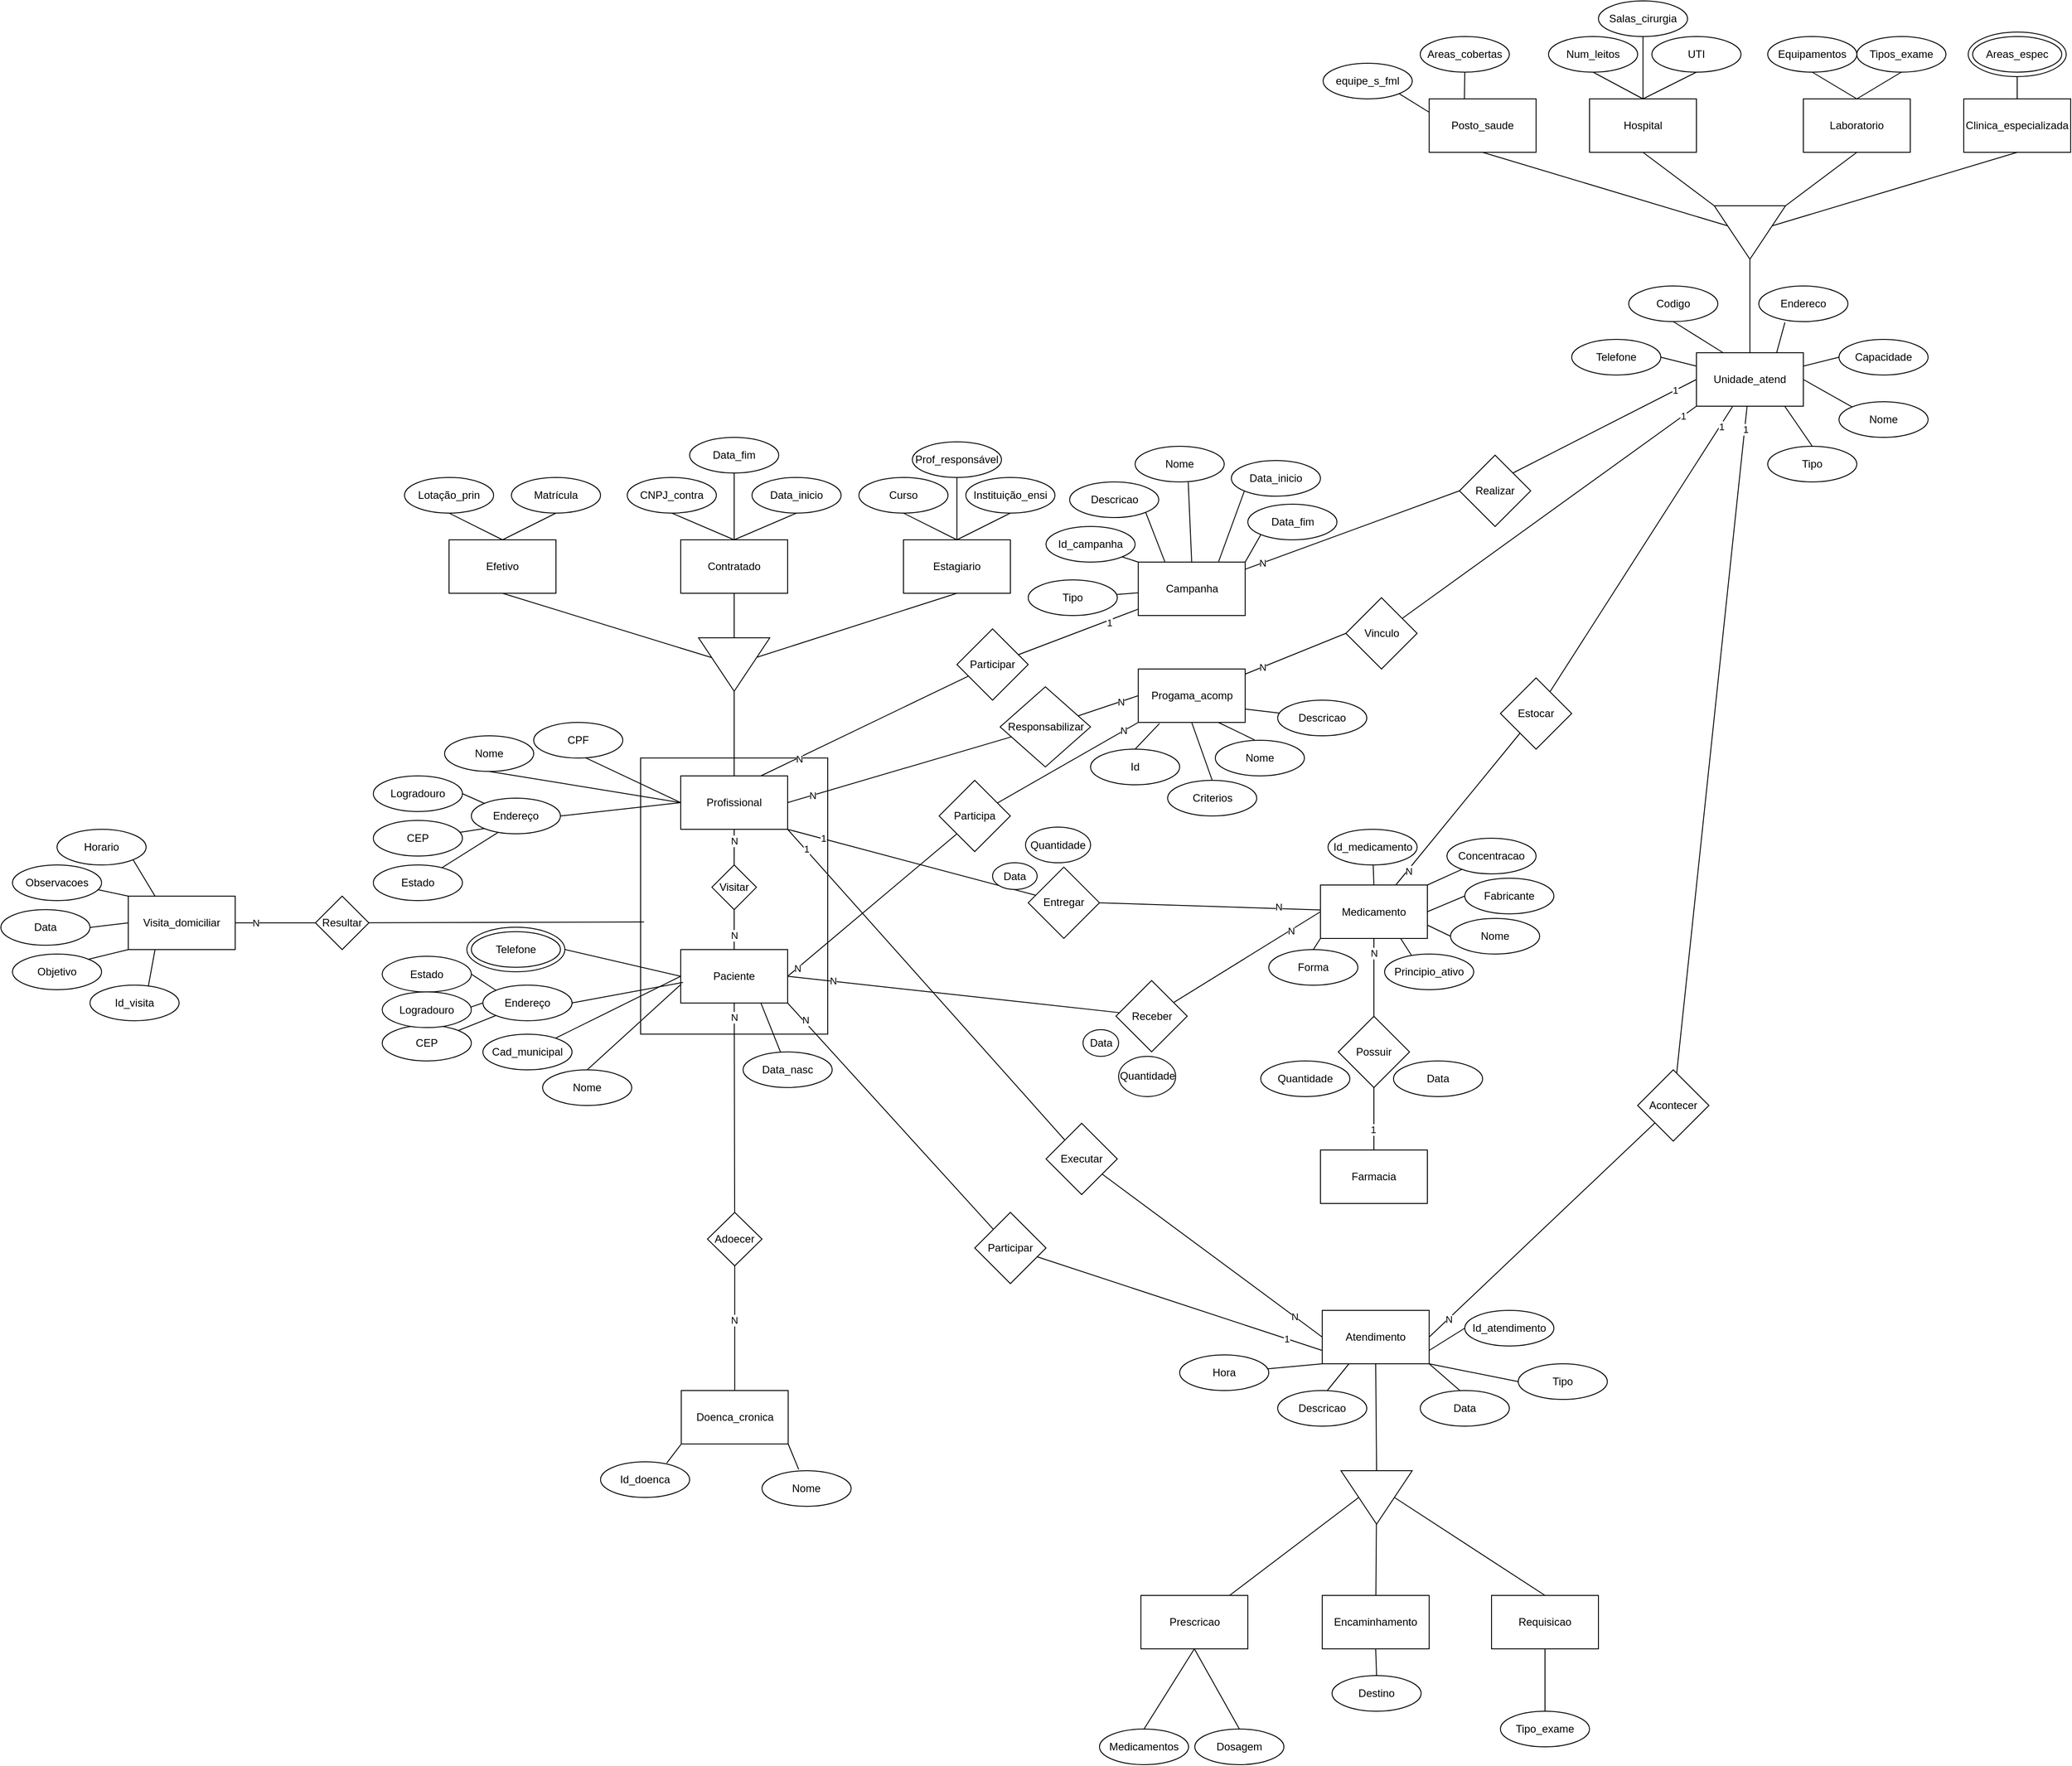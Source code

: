 <mxfile version="26.3.0">
  <diagram name="Página-1" id="vPNlXih_cMshxV7UQdic">
    <mxGraphModel dx="4126" dy="2513" grid="1" gridSize="10" guides="1" tooltips="1" connect="1" arrows="1" fold="1" page="1" pageScale="1" pageWidth="1169" pageHeight="1654" math="0" shadow="0">
      <root>
        <mxCell id="0" />
        <mxCell id="1" parent="0" />
        <mxCell id="0pBIexJM722hcekRti2B-213" value="" style="rounded=0;whiteSpace=wrap;html=1;" parent="1" vertex="1">
          <mxGeometry x="-1135" y="-330.12" width="210" height="310" as="geometry" />
        </mxCell>
        <mxCell id="0pBIexJM722hcekRti2B-18" value="" style="rounded=0;orthogonalLoop=1;jettySize=auto;html=1;endArrow=none;startFill=0;" parent="1" source="0pBIexJM722hcekRti2B-1" target="0pBIexJM722hcekRti2B-12" edge="1">
          <mxGeometry relative="1" as="geometry" />
        </mxCell>
        <mxCell id="0pBIexJM722hcekRti2B-223" value="" style="rounded=0;orthogonalLoop=1;jettySize=auto;html=1;endArrow=none;startFill=0;" parent="1" source="0pBIexJM722hcekRti2B-1" target="0pBIexJM722hcekRti2B-222" edge="1">
          <mxGeometry relative="1" as="geometry" />
        </mxCell>
        <mxCell id="0pBIexJM722hcekRti2B-328" value="1" style="edgeLabel;html=1;align=center;verticalAlign=middle;resizable=0;points=[];" parent="0pBIexJM722hcekRti2B-223" vertex="1" connectable="0">
          <mxGeometry x="-0.862" y="1" relative="1" as="geometry">
            <mxPoint as="offset" />
          </mxGeometry>
        </mxCell>
        <mxCell id="0pBIexJM722hcekRti2B-271" style="edgeStyle=none;rounded=0;orthogonalLoop=1;jettySize=auto;html=1;exitX=0.827;exitY=1.004;exitDx=0;exitDy=0;entryX=0.5;entryY=0;entryDx=0;entryDy=0;exitPerimeter=0;endArrow=none;startFill=0;" parent="1" source="0pBIexJM722hcekRti2B-1" target="0pBIexJM722hcekRti2B-81" edge="1">
          <mxGeometry relative="1" as="geometry" />
        </mxCell>
        <mxCell id="0pBIexJM722hcekRti2B-272" style="edgeStyle=none;rounded=0;orthogonalLoop=1;jettySize=auto;html=1;exitX=1;exitY=0.25;exitDx=0;exitDy=0;entryX=0;entryY=0.5;entryDx=0;entryDy=0;endArrow=none;startFill=0;" parent="1" source="0pBIexJM722hcekRti2B-1" target="0pBIexJM722hcekRti2B-96" edge="1">
          <mxGeometry relative="1" as="geometry" />
        </mxCell>
        <mxCell id="0pBIexJM722hcekRti2B-273" style="edgeStyle=none;rounded=0;orthogonalLoop=1;jettySize=auto;html=1;exitX=1;exitY=0.5;exitDx=0;exitDy=0;entryX=0;entryY=0;entryDx=0;entryDy=0;endArrow=none;startFill=0;" parent="1" source="0pBIexJM722hcekRti2B-1" target="0pBIexJM722hcekRti2B-79" edge="1">
          <mxGeometry relative="1" as="geometry" />
        </mxCell>
        <mxCell id="0pBIexJM722hcekRti2B-276" style="edgeStyle=none;rounded=0;orthogonalLoop=1;jettySize=auto;html=1;exitX=0;exitY=0.25;exitDx=0;exitDy=0;entryX=1;entryY=0.5;entryDx=0;entryDy=0;endArrow=none;startFill=0;" parent="1" source="0pBIexJM722hcekRti2B-1" target="0pBIexJM722hcekRti2B-97" edge="1">
          <mxGeometry relative="1" as="geometry" />
        </mxCell>
        <mxCell id="0pBIexJM722hcekRti2B-1" value="Unidade_atend" style="rounded=0;whiteSpace=wrap;html=1;" parent="1" vertex="1">
          <mxGeometry x="50" y="-785" width="120" height="60" as="geometry" />
        </mxCell>
        <mxCell id="0pBIexJM722hcekRti2B-2" value="Laboratorio" style="rounded=0;whiteSpace=wrap;html=1;" parent="1" vertex="1">
          <mxGeometry x="170" y="-1070" width="120" height="60" as="geometry" />
        </mxCell>
        <mxCell id="0pBIexJM722hcekRti2B-3" value="Estagiario" style="rounded=0;whiteSpace=wrap;html=1;" parent="1" vertex="1">
          <mxGeometry x="-840" y="-575" width="120" height="60" as="geometry" />
        </mxCell>
        <mxCell id="0pBIexJM722hcekRti2B-4" value="Efetivo" style="rounded=0;whiteSpace=wrap;html=1;" parent="1" vertex="1">
          <mxGeometry x="-1350" y="-575" width="120" height="60" as="geometry" />
        </mxCell>
        <mxCell id="0pBIexJM722hcekRti2B-25" value="" style="rounded=0;orthogonalLoop=1;jettySize=auto;html=1;endArrow=none;startFill=0;" parent="1" source="0pBIexJM722hcekRti2B-5" target="0pBIexJM722hcekRti2B-21" edge="1">
          <mxGeometry relative="1" as="geometry" />
        </mxCell>
        <mxCell id="0pBIexJM722hcekRti2B-281" style="edgeStyle=none;rounded=0;orthogonalLoop=1;jettySize=auto;html=1;exitX=0;exitY=0.5;exitDx=0;exitDy=0;entryX=0.561;entryY=0.968;entryDx=0;entryDy=0;entryPerimeter=0;endArrow=none;startFill=0;" parent="1" source="0pBIexJM722hcekRti2B-5" target="0pBIexJM722hcekRti2B-85" edge="1">
          <mxGeometry relative="1" as="geometry">
            <mxPoint x="-1165" y="-310" as="sourcePoint" />
          </mxGeometry>
        </mxCell>
        <mxCell id="0pBIexJM722hcekRti2B-282" style="edgeStyle=none;rounded=0;orthogonalLoop=1;jettySize=auto;html=1;exitX=0;exitY=0.5;exitDx=0;exitDy=0;entryX=0.5;entryY=1;entryDx=0;entryDy=0;endArrow=none;startFill=0;" parent="1" source="0pBIexJM722hcekRti2B-5" target="0pBIexJM722hcekRti2B-84" edge="1">
          <mxGeometry relative="1" as="geometry">
            <mxPoint x="-1195" y="-295" as="sourcePoint" />
          </mxGeometry>
        </mxCell>
        <mxCell id="0pBIexJM722hcekRti2B-283" style="edgeStyle=none;rounded=0;orthogonalLoop=1;jettySize=auto;html=1;exitX=0;exitY=0.5;exitDx=0;exitDy=0;entryX=1;entryY=0.5;entryDx=0;entryDy=0;endArrow=none;startFill=0;" parent="1" source="0pBIexJM722hcekRti2B-5" target="0pBIexJM722hcekRti2B-83" edge="1">
          <mxGeometry relative="1" as="geometry">
            <mxPoint x="-1195" y="-265" as="sourcePoint" />
          </mxGeometry>
        </mxCell>
        <mxCell id="0pBIexJM722hcekRti2B-5" value="Profissional" style="rounded=0;whiteSpace=wrap;html=1;" parent="1" vertex="1">
          <mxGeometry x="-1090" y="-310" width="120" height="60" as="geometry" />
        </mxCell>
        <mxCell id="0pBIexJM722hcekRti2B-7" value="Contratado" style="rounded=0;whiteSpace=wrap;html=1;" parent="1" vertex="1">
          <mxGeometry x="-1090" y="-575" width="120" height="60" as="geometry" />
        </mxCell>
        <mxCell id="0pBIexJM722hcekRti2B-176" value="" style="rounded=0;orthogonalLoop=1;jettySize=auto;html=1;exitX=1;exitY=0.5;exitDx=0;exitDy=0;endArrow=none;startFill=0;" parent="1" source="0pBIexJM722hcekRti2B-8" target="0pBIexJM722hcekRti2B-175" edge="1">
          <mxGeometry relative="1" as="geometry" />
        </mxCell>
        <mxCell id="0pBIexJM722hcekRti2B-347" value="N" style="edgeLabel;html=1;align=center;verticalAlign=middle;resizable=0;points=[];" parent="0pBIexJM722hcekRti2B-176" vertex="1" connectable="0">
          <mxGeometry x="-0.832" relative="1" as="geometry">
            <mxPoint as="offset" />
          </mxGeometry>
        </mxCell>
        <mxCell id="0pBIexJM722hcekRti2B-294" style="edgeStyle=none;rounded=0;orthogonalLoop=1;jettySize=auto;html=1;exitX=0;exitY=1;exitDx=0;exitDy=0;endArrow=none;startFill=0;" parent="1" source="0pBIexJM722hcekRti2B-8" target="0pBIexJM722hcekRti2B-135" edge="1">
          <mxGeometry relative="1" as="geometry" />
        </mxCell>
        <mxCell id="0pBIexJM722hcekRti2B-8" value="Atendimento" style="rounded=0;whiteSpace=wrap;html=1;" parent="1" vertex="1">
          <mxGeometry x="-370" y="290" width="120" height="60" as="geometry" />
        </mxCell>
        <mxCell id="0pBIexJM722hcekRti2B-9" value="Clinica_especializada" style="rounded=0;whiteSpace=wrap;html=1;" parent="1" vertex="1">
          <mxGeometry x="350" y="-1070" width="120" height="60" as="geometry" />
        </mxCell>
        <mxCell id="0pBIexJM722hcekRti2B-10" value="Hospital" style="rounded=0;whiteSpace=wrap;html=1;" parent="1" vertex="1">
          <mxGeometry x="-70" y="-1070" width="120" height="60" as="geometry" />
        </mxCell>
        <mxCell id="0pBIexJM722hcekRti2B-11" value="Posto_saude" style="rounded=0;whiteSpace=wrap;html=1;" parent="1" vertex="1">
          <mxGeometry x="-250" y="-1070" width="120" height="60" as="geometry" />
        </mxCell>
        <mxCell id="0pBIexJM722hcekRti2B-13" style="rounded=0;orthogonalLoop=1;jettySize=auto;html=1;entryX=0.5;entryY=1;entryDx=0;entryDy=0;endArrow=none;startFill=0;" parent="1" source="0pBIexJM722hcekRti2B-12" target="0pBIexJM722hcekRti2B-11" edge="1">
          <mxGeometry relative="1" as="geometry" />
        </mxCell>
        <mxCell id="0pBIexJM722hcekRti2B-14" style="rounded=0;orthogonalLoop=1;jettySize=auto;html=1;entryX=0.5;entryY=1;entryDx=0;entryDy=0;endArrow=none;startFill=0;" parent="1" source="0pBIexJM722hcekRti2B-12" target="0pBIexJM722hcekRti2B-10" edge="1">
          <mxGeometry relative="1" as="geometry" />
        </mxCell>
        <mxCell id="0pBIexJM722hcekRti2B-16" style="rounded=0;orthogonalLoop=1;jettySize=auto;html=1;entryX=0.5;entryY=1;entryDx=0;entryDy=0;endArrow=none;startFill=0;" parent="1" source="0pBIexJM722hcekRti2B-12" target="0pBIexJM722hcekRti2B-2" edge="1">
          <mxGeometry relative="1" as="geometry" />
        </mxCell>
        <mxCell id="0pBIexJM722hcekRti2B-17" style="rounded=0;orthogonalLoop=1;jettySize=auto;html=1;entryX=0.5;entryY=1;entryDx=0;entryDy=0;endArrow=none;startFill=0;" parent="1" source="0pBIexJM722hcekRti2B-12" target="0pBIexJM722hcekRti2B-9" edge="1">
          <mxGeometry relative="1" as="geometry" />
        </mxCell>
        <mxCell id="0pBIexJM722hcekRti2B-12" value="" style="triangle;whiteSpace=wrap;html=1;rotation=90;" parent="1" vertex="1">
          <mxGeometry x="80" y="-960" width="60" height="80" as="geometry" />
        </mxCell>
        <mxCell id="0pBIexJM722hcekRti2B-23" style="rounded=0;orthogonalLoop=1;jettySize=auto;html=1;entryX=0.5;entryY=1;entryDx=0;entryDy=0;endArrow=none;startFill=0;" parent="1" source="0pBIexJM722hcekRti2B-21" target="0pBIexJM722hcekRti2B-4" edge="1">
          <mxGeometry relative="1" as="geometry" />
        </mxCell>
        <mxCell id="0pBIexJM722hcekRti2B-24" style="rounded=0;orthogonalLoop=1;jettySize=auto;html=1;entryX=0.5;entryY=1;entryDx=0;entryDy=0;endArrow=none;startFill=0;" parent="1" source="0pBIexJM722hcekRti2B-21" target="0pBIexJM722hcekRti2B-3" edge="1">
          <mxGeometry relative="1" as="geometry" />
        </mxCell>
        <mxCell id="0pBIexJM722hcekRti2B-21" value="" style="triangle;whiteSpace=wrap;html=1;rotation=90;" parent="1" vertex="1">
          <mxGeometry x="-1060" y="-475" width="60" height="80" as="geometry" />
        </mxCell>
        <mxCell id="0pBIexJM722hcekRti2B-58" value="Requisicao" style="rounded=0;whiteSpace=wrap;html=1;" parent="1" vertex="1">
          <mxGeometry x="-180" y="610" width="120" height="60" as="geometry" />
        </mxCell>
        <mxCell id="0pBIexJM722hcekRti2B-59" value="Prescricao" style="rounded=0;whiteSpace=wrap;html=1;shadow=0;" parent="1" vertex="1">
          <mxGeometry x="-573.5" y="610" width="120" height="60" as="geometry" />
        </mxCell>
        <mxCell id="0pBIexJM722hcekRti2B-60" value="" style="rounded=0;orthogonalLoop=1;jettySize=auto;html=1;exitX=0.5;exitY=1;exitDx=0;exitDy=0;entryX=0;entryY=0.5;entryDx=0;entryDy=0;endArrow=none;startFill=0;" parent="1" source="0pBIexJM722hcekRti2B-8" target="0pBIexJM722hcekRti2B-65" edge="1">
          <mxGeometry relative="1" as="geometry">
            <mxPoint x="-310" y="210" as="sourcePoint" />
          </mxGeometry>
        </mxCell>
        <mxCell id="0pBIexJM722hcekRti2B-239" value="" style="rounded=0;orthogonalLoop=1;jettySize=auto;html=1;endArrow=none;startFill=0;" parent="1" source="0pBIexJM722hcekRti2B-61" target="0pBIexJM722hcekRti2B-65" edge="1">
          <mxGeometry relative="1" as="geometry" />
        </mxCell>
        <mxCell id="0pBIexJM722hcekRti2B-299" style="edgeStyle=none;rounded=0;orthogonalLoop=1;jettySize=auto;html=1;exitX=0.5;exitY=1;exitDx=0;exitDy=0;entryX=0.5;entryY=0;entryDx=0;entryDy=0;endArrow=none;startFill=0;" parent="1" source="0pBIexJM722hcekRti2B-61" target="0pBIexJM722hcekRti2B-140" edge="1">
          <mxGeometry relative="1" as="geometry" />
        </mxCell>
        <mxCell id="0pBIexJM722hcekRti2B-61" value="Encaminhamento" style="rounded=0;whiteSpace=wrap;html=1;" parent="1" vertex="1">
          <mxGeometry x="-370" y="610" width="120" height="60" as="geometry" />
        </mxCell>
        <mxCell id="0pBIexJM722hcekRti2B-64" style="rounded=0;orthogonalLoop=1;jettySize=auto;html=1;entryX=0.5;entryY=0;entryDx=0;entryDy=0;endArrow=none;startFill=0;exitX=0.5;exitY=0;exitDx=0;exitDy=0;" parent="1" source="0pBIexJM722hcekRti2B-65" target="0pBIexJM722hcekRti2B-58" edge="1">
          <mxGeometry relative="1" as="geometry" />
        </mxCell>
        <mxCell id="0pBIexJM722hcekRti2B-65" value="" style="triangle;whiteSpace=wrap;html=1;rotation=90;" parent="1" vertex="1">
          <mxGeometry x="-339" y="460" width="60" height="80" as="geometry" />
        </mxCell>
        <mxCell id="0pBIexJM722hcekRti2B-255" style="rounded=0;orthogonalLoop=1;jettySize=auto;html=1;entryX=0;entryY=0.5;entryDx=0;entryDy=0;endArrow=none;startFill=0;" parent="1" source="0pBIexJM722hcekRti2B-67" target="0pBIexJM722hcekRti2B-254" edge="1">
          <mxGeometry relative="1" as="geometry" />
        </mxCell>
        <mxCell id="0pBIexJM722hcekRti2B-330" value="N" style="edgeLabel;html=1;align=center;verticalAlign=middle;resizable=0;points=[];" parent="0pBIexJM722hcekRti2B-255" vertex="1" connectable="0">
          <mxGeometry x="-0.658" relative="1" as="geometry">
            <mxPoint as="offset" />
          </mxGeometry>
        </mxCell>
        <mxCell id="0pBIexJM722hcekRti2B-279" style="edgeStyle=none;rounded=0;orthogonalLoop=1;jettySize=auto;html=1;exitX=1;exitY=0.75;exitDx=0;exitDy=0;endArrow=none;startFill=0;" parent="1" source="0pBIexJM722hcekRti2B-67" target="0pBIexJM722hcekRti2B-167" edge="1">
          <mxGeometry relative="1" as="geometry" />
        </mxCell>
        <mxCell id="0pBIexJM722hcekRti2B-67" value="Progama_acomp" style="rounded=0;whiteSpace=wrap;html=1;" parent="1" vertex="1">
          <mxGeometry x="-576.5" y="-430" width="120" height="60" as="geometry" />
        </mxCell>
        <mxCell id="0pBIexJM722hcekRti2B-227" style="rounded=0;orthogonalLoop=1;jettySize=auto;html=1;entryX=1;entryY=1;entryDx=0;entryDy=0;endArrow=none;startFill=0;" parent="1" source="0pBIexJM722hcekRti2B-229" target="0pBIexJM722hcekRti2B-5" edge="1">
          <mxGeometry relative="1" as="geometry" />
        </mxCell>
        <mxCell id="0pBIexJM722hcekRti2B-336" value="1" style="edgeLabel;html=1;align=center;verticalAlign=middle;resizable=0;points=[];" parent="0pBIexJM722hcekRti2B-227" vertex="1" connectable="0">
          <mxGeometry x="0.715" y="-1" relative="1" as="geometry">
            <mxPoint as="offset" />
          </mxGeometry>
        </mxCell>
        <mxCell id="0pBIexJM722hcekRti2B-316" style="edgeStyle=none;rounded=0;orthogonalLoop=1;jettySize=auto;html=1;exitX=1;exitY=0;exitDx=0;exitDy=0;endArrow=none;startFill=0;" parent="1" source="0pBIexJM722hcekRti2B-68" target="0pBIexJM722hcekRti2B-156" edge="1">
          <mxGeometry relative="1" as="geometry" />
        </mxCell>
        <mxCell id="0pBIexJM722hcekRti2B-317" style="edgeStyle=none;rounded=0;orthogonalLoop=1;jettySize=auto;html=1;exitX=1;exitY=0.5;exitDx=0;exitDy=0;entryX=0;entryY=0.5;entryDx=0;entryDy=0;endArrow=none;startFill=0;" parent="1" source="0pBIexJM722hcekRti2B-68" target="0pBIexJM722hcekRti2B-159" edge="1">
          <mxGeometry relative="1" as="geometry" />
        </mxCell>
        <mxCell id="0pBIexJM722hcekRti2B-318" style="edgeStyle=none;rounded=0;orthogonalLoop=1;jettySize=auto;html=1;exitX=1;exitY=0.75;exitDx=0;exitDy=0;entryX=0;entryY=0.5;entryDx=0;entryDy=0;endArrow=none;startFill=0;" parent="1" source="0pBIexJM722hcekRti2B-68" target="0pBIexJM722hcekRti2B-154" edge="1">
          <mxGeometry relative="1" as="geometry" />
        </mxCell>
        <mxCell id="0pBIexJM722hcekRti2B-320" style="edgeStyle=none;rounded=0;orthogonalLoop=1;jettySize=auto;html=1;exitX=0;exitY=1;exitDx=0;exitDy=0;entryX=0.5;entryY=0;entryDx=0;entryDy=0;endArrow=none;startFill=0;" parent="1" source="0pBIexJM722hcekRti2B-68" target="0pBIexJM722hcekRti2B-157" edge="1">
          <mxGeometry relative="1" as="geometry" />
        </mxCell>
        <mxCell id="0pBIexJM722hcekRti2B-68" value="Medicamento" style="rounded=0;whiteSpace=wrap;html=1;" parent="1" vertex="1">
          <mxGeometry x="-372" y="-187.5" width="120" height="60" as="geometry" />
        </mxCell>
        <mxCell id="0pBIexJM722hcekRti2B-289" style="edgeStyle=none;rounded=0;orthogonalLoop=1;jettySize=auto;html=1;exitX=0;exitY=0.5;exitDx=0;exitDy=0;entryX=1;entryY=0.5;entryDx=0;entryDy=0;endArrow=none;startFill=0;" parent="1" source="0pBIexJM722hcekRti2B-69" target="0pBIexJM722hcekRti2B-149" edge="1">
          <mxGeometry relative="1" as="geometry" />
        </mxCell>
        <mxCell id="0pBIexJM722hcekRti2B-69" value="Visita_domiciliar" style="rounded=0;whiteSpace=wrap;html=1;" parent="1" vertex="1">
          <mxGeometry x="-1710" y="-175" width="120" height="60" as="geometry" />
        </mxCell>
        <mxCell id="0pBIexJM722hcekRti2B-218" style="rounded=0;orthogonalLoop=1;jettySize=auto;html=1;endArrow=none;startFill=0;" parent="1" source="0pBIexJM722hcekRti2B-70" target="0pBIexJM722hcekRti2B-198" edge="1">
          <mxGeometry relative="1" as="geometry" />
        </mxCell>
        <mxCell id="0pBIexJM722hcekRti2B-335" value="N" style="edgeLabel;html=1;align=center;verticalAlign=middle;resizable=0;points=[];" parent="0pBIexJM722hcekRti2B-218" vertex="1" connectable="0">
          <mxGeometry x="-0.863" relative="1" as="geometry">
            <mxPoint as="offset" />
          </mxGeometry>
        </mxCell>
        <mxCell id="0pBIexJM722hcekRti2B-220" value="" style="edgeStyle=orthogonalEdgeStyle;rounded=0;orthogonalLoop=1;jettySize=auto;html=1;endArrow=none;startFill=0;" parent="1" source="0pBIexJM722hcekRti2B-70" target="0pBIexJM722hcekRti2B-219" edge="1">
          <mxGeometry relative="1" as="geometry" />
        </mxCell>
        <mxCell id="0pBIexJM722hcekRti2B-334" value="N" style="edgeLabel;html=1;align=center;verticalAlign=middle;resizable=0;points=[];" parent="0pBIexJM722hcekRti2B-220" vertex="1" connectable="0">
          <mxGeometry x="-0.262" y="-3" relative="1" as="geometry">
            <mxPoint x="-3" as="offset" />
          </mxGeometry>
        </mxCell>
        <mxCell id="0pBIexJM722hcekRti2B-300" style="edgeStyle=none;rounded=0;orthogonalLoop=1;jettySize=auto;html=1;exitX=0.75;exitY=1;exitDx=0;exitDy=0;endArrow=none;startFill=0;" parent="1" source="0pBIexJM722hcekRti2B-70" target="0pBIexJM722hcekRti2B-117" edge="1">
          <mxGeometry relative="1" as="geometry" />
        </mxCell>
        <mxCell id="0pBIexJM722hcekRti2B-302" style="edgeStyle=none;rounded=0;orthogonalLoop=1;jettySize=auto;html=1;exitX=0;exitY=0.5;exitDx=0;exitDy=0;endArrow=none;startFill=0;" parent="1" source="0pBIexJM722hcekRti2B-70" target="0pBIexJM722hcekRti2B-115" edge="1">
          <mxGeometry relative="1" as="geometry">
            <mxPoint x="-1195" y="-55" as="sourcePoint" />
          </mxGeometry>
        </mxCell>
        <mxCell id="0pBIexJM722hcekRti2B-70" value="Paciente" style="rounded=0;whiteSpace=wrap;html=1;" parent="1" vertex="1">
          <mxGeometry x="-1090" y="-115" width="120" height="60" as="geometry" />
        </mxCell>
        <mxCell id="0pBIexJM722hcekRti2B-207" style="rounded=0;orthogonalLoop=1;jettySize=auto;html=1;entryX=0.75;entryY=0;entryDx=0;entryDy=0;endArrow=none;startFill=0;" parent="1" source="0pBIexJM722hcekRti2B-208" target="0pBIexJM722hcekRti2B-5" edge="1">
          <mxGeometry relative="1" as="geometry" />
        </mxCell>
        <mxCell id="0pBIexJM722hcekRti2B-332" value="N" style="edgeLabel;html=1;align=center;verticalAlign=middle;resizable=0;points=[];" parent="0pBIexJM722hcekRti2B-207" vertex="1" connectable="0">
          <mxGeometry x="0.639" y="2" relative="1" as="geometry">
            <mxPoint y="-1" as="offset" />
          </mxGeometry>
        </mxCell>
        <mxCell id="0pBIexJM722hcekRti2B-211" style="rounded=0;orthogonalLoop=1;jettySize=auto;html=1;entryX=0;entryY=0.5;entryDx=0;entryDy=0;endArrow=none;startFill=0;exitX=1;exitY=0;exitDx=0;exitDy=0;" parent="1" source="0pBIexJM722hcekRti2B-210" target="0pBIexJM722hcekRti2B-1" edge="1">
          <mxGeometry relative="1" as="geometry">
            <mxPoint x="-200" y="-755" as="sourcePoint" />
          </mxGeometry>
        </mxCell>
        <mxCell id="0pBIexJM722hcekRti2B-325" value="1" style="edgeLabel;html=1;align=center;verticalAlign=middle;resizable=0;points=[];" parent="0pBIexJM722hcekRti2B-211" vertex="1" connectable="0">
          <mxGeometry x="0.777" relative="1" as="geometry">
            <mxPoint x="-1" as="offset" />
          </mxGeometry>
        </mxCell>
        <mxCell id="0pBIexJM722hcekRti2B-310" style="edgeStyle=none;rounded=0;orthogonalLoop=1;jettySize=auto;html=1;exitX=0.25;exitY=0;exitDx=0;exitDy=0;entryX=1;entryY=1;entryDx=0;entryDy=0;endArrow=none;startFill=0;" parent="1" source="0pBIexJM722hcekRti2B-71" target="0pBIexJM722hcekRti2B-144" edge="1">
          <mxGeometry relative="1" as="geometry" />
        </mxCell>
        <mxCell id="0pBIexJM722hcekRti2B-311" style="edgeStyle=none;rounded=0;orthogonalLoop=1;jettySize=auto;html=1;exitX=0;exitY=0;exitDx=0;exitDy=0;entryX=1;entryY=1;entryDx=0;entryDy=0;endArrow=none;startFill=0;" parent="1" source="0pBIexJM722hcekRti2B-71" target="0pBIexJM722hcekRti2B-142" edge="1">
          <mxGeometry relative="1" as="geometry" />
        </mxCell>
        <mxCell id="0pBIexJM722hcekRti2B-312" value="" style="edgeStyle=none;rounded=0;orthogonalLoop=1;jettySize=auto;html=1;endArrow=none;startFill=0;" parent="1" source="0pBIexJM722hcekRti2B-71" target="0pBIexJM722hcekRti2B-145" edge="1">
          <mxGeometry relative="1" as="geometry" />
        </mxCell>
        <mxCell id="0pBIexJM722hcekRti2B-313" style="edgeStyle=none;rounded=0;orthogonalLoop=1;jettySize=auto;html=1;exitX=1;exitY=0;exitDx=0;exitDy=0;entryX=0;entryY=1;entryDx=0;entryDy=0;endArrow=none;startFill=0;" parent="1" source="0pBIexJM722hcekRti2B-71" target="0pBIexJM722hcekRti2B-147" edge="1">
          <mxGeometry relative="1" as="geometry" />
        </mxCell>
        <mxCell id="0pBIexJM722hcekRti2B-314" style="edgeStyle=none;rounded=0;orthogonalLoop=1;jettySize=auto;html=1;exitX=0.75;exitY=0;exitDx=0;exitDy=0;entryX=0;entryY=1;entryDx=0;entryDy=0;endArrow=none;startFill=0;" parent="1" source="0pBIexJM722hcekRti2B-71" target="0pBIexJM722hcekRti2B-146" edge="1">
          <mxGeometry relative="1" as="geometry" />
        </mxCell>
        <mxCell id="0pBIexJM722hcekRti2B-71" value="Campanha" style="rounded=0;whiteSpace=wrap;html=1;" parent="1" vertex="1">
          <mxGeometry x="-576.5" y="-550" width="120" height="60" as="geometry" />
        </mxCell>
        <mxCell id="0pBIexJM722hcekRti2B-79" value="Nome" style="ellipse;whiteSpace=wrap;html=1;" parent="1" vertex="1">
          <mxGeometry x="210" y="-730" width="100" height="40" as="geometry" />
        </mxCell>
        <mxCell id="0pBIexJM722hcekRti2B-80" value="Codigo" style="ellipse;whiteSpace=wrap;html=1;" parent="1" vertex="1">
          <mxGeometry x="-26" y="-860" width="100" height="40" as="geometry" />
        </mxCell>
        <mxCell id="0pBIexJM722hcekRti2B-81" value="Tipo" style="ellipse;whiteSpace=wrap;html=1;" parent="1" vertex="1">
          <mxGeometry x="130" y="-680" width="100" height="40" as="geometry" />
        </mxCell>
        <mxCell id="0pBIexJM722hcekRti2B-82" value="Estado" style="ellipse;whiteSpace=wrap;html=1;" parent="1" vertex="1">
          <mxGeometry x="-1435" y="-210" width="100" height="40" as="geometry" />
        </mxCell>
        <mxCell id="0pBIexJM722hcekRti2B-284" style="edgeStyle=none;rounded=0;orthogonalLoop=1;jettySize=auto;html=1;exitX=0;exitY=1;exitDx=0;exitDy=0;endArrow=none;startFill=0;" parent="1" source="0pBIexJM722hcekRti2B-83" target="0pBIexJM722hcekRti2B-86" edge="1">
          <mxGeometry relative="1" as="geometry" />
        </mxCell>
        <mxCell id="0pBIexJM722hcekRti2B-285" style="edgeStyle=none;rounded=0;orthogonalLoop=1;jettySize=auto;html=1;exitX=0.313;exitY=0.943;exitDx=0;exitDy=0;endArrow=none;startFill=0;exitPerimeter=0;" parent="1" source="0pBIexJM722hcekRti2B-83" target="0pBIexJM722hcekRti2B-82" edge="1">
          <mxGeometry relative="1" as="geometry" />
        </mxCell>
        <mxCell id="0pBIexJM722hcekRti2B-286" style="edgeStyle=none;rounded=0;orthogonalLoop=1;jettySize=auto;html=1;exitX=0;exitY=0;exitDx=0;exitDy=0;entryX=1;entryY=0.5;entryDx=0;entryDy=0;endArrow=none;startFill=0;" parent="1" source="0pBIexJM722hcekRti2B-83" target="0pBIexJM722hcekRti2B-101" edge="1">
          <mxGeometry relative="1" as="geometry" />
        </mxCell>
        <mxCell id="0pBIexJM722hcekRti2B-83" value="Endereço" style="ellipse;whiteSpace=wrap;html=1;" parent="1" vertex="1">
          <mxGeometry x="-1325" y="-285" width="100" height="40" as="geometry" />
        </mxCell>
        <mxCell id="0pBIexJM722hcekRti2B-84" value="Nome" style="ellipse;whiteSpace=wrap;html=1;" parent="1" vertex="1">
          <mxGeometry x="-1355" y="-355" width="100" height="40" as="geometry" />
        </mxCell>
        <mxCell id="0pBIexJM722hcekRti2B-85" value="CPF" style="ellipse;whiteSpace=wrap;html=1;" parent="1" vertex="1">
          <mxGeometry x="-1255" y="-370" width="100" height="40" as="geometry" />
        </mxCell>
        <mxCell id="0pBIexJM722hcekRti2B-86" value="CEP" style="ellipse;whiteSpace=wrap;html=1;" parent="1" vertex="1">
          <mxGeometry x="-1435" y="-260" width="100" height="40" as="geometry" />
        </mxCell>
        <mxCell id="0pBIexJM722hcekRti2B-269" style="edgeStyle=none;rounded=0;orthogonalLoop=1;jettySize=auto;html=1;exitX=1;exitY=1;exitDx=0;exitDy=0;entryX=0;entryY=0.25;entryDx=0;entryDy=0;endArrow=none;startFill=0;" parent="1" source="0pBIexJM722hcekRti2B-87" target="0pBIexJM722hcekRti2B-11" edge="1">
          <mxGeometry relative="1" as="geometry" />
        </mxCell>
        <mxCell id="0pBIexJM722hcekRti2B-87" value="equipe_s_fml" style="ellipse;whiteSpace=wrap;html=1;" parent="1" vertex="1">
          <mxGeometry x="-369" y="-1110" width="100" height="40" as="geometry" />
        </mxCell>
        <mxCell id="0pBIexJM722hcekRti2B-88" value="Areas_cobertas" style="ellipse;whiteSpace=wrap;html=1;" parent="1" vertex="1">
          <mxGeometry x="-260" y="-1140" width="100" height="40" as="geometry" />
        </mxCell>
        <mxCell id="0pBIexJM722hcekRti2B-89" value="" style="ellipse;whiteSpace=wrap;html=1;" parent="1" vertex="1">
          <mxGeometry x="355" y="-1145" width="110" height="50" as="geometry" />
        </mxCell>
        <mxCell id="0pBIexJM722hcekRti2B-90" value="Areas_espec" style="ellipse;whiteSpace=wrap;html=1;" parent="1" vertex="1">
          <mxGeometry x="360" y="-1140" width="100" height="40" as="geometry" />
        </mxCell>
        <mxCell id="0pBIexJM722hcekRti2B-91" value="Equipamentos" style="ellipse;whiteSpace=wrap;html=1;" parent="1" vertex="1">
          <mxGeometry x="130" y="-1140" width="100" height="40" as="geometry" />
        </mxCell>
        <mxCell id="0pBIexJM722hcekRti2B-92" value="Tipos_exame" style="ellipse;whiteSpace=wrap;html=1;" parent="1" vertex="1">
          <mxGeometry x="230" y="-1140" width="100" height="40" as="geometry" />
        </mxCell>
        <mxCell id="0pBIexJM722hcekRti2B-93" value="UTI" style="ellipse;whiteSpace=wrap;html=1;" parent="1" vertex="1">
          <mxGeometry y="-1140" width="100" height="40" as="geometry" />
        </mxCell>
        <mxCell id="0pBIexJM722hcekRti2B-94" value="Salas_cirurgia" style="ellipse;whiteSpace=wrap;html=1;" parent="1" vertex="1">
          <mxGeometry x="-60" y="-1180" width="100" height="40" as="geometry" />
        </mxCell>
        <mxCell id="0pBIexJM722hcekRti2B-95" value="Num_leitos" style="ellipse;whiteSpace=wrap;html=1;" parent="1" vertex="1">
          <mxGeometry x="-116" y="-1140" width="100" height="40" as="geometry" />
        </mxCell>
        <mxCell id="0pBIexJM722hcekRti2B-96" value="Capacidade" style="ellipse;whiteSpace=wrap;html=1;" parent="1" vertex="1">
          <mxGeometry x="210" y="-800" width="100" height="40" as="geometry" />
        </mxCell>
        <mxCell id="0pBIexJM722hcekRti2B-97" value="Telefone" style="ellipse;whiteSpace=wrap;html=1;" parent="1" vertex="1">
          <mxGeometry x="-90" y="-800" width="100" height="40" as="geometry" />
        </mxCell>
        <mxCell id="0pBIexJM722hcekRti2B-98" value="Endereco" style="ellipse;whiteSpace=wrap;html=1;" parent="1" vertex="1">
          <mxGeometry x="120" y="-860" width="100" height="40" as="geometry" />
        </mxCell>
        <mxCell id="0pBIexJM722hcekRti2B-101" value="Logradouro" style="ellipse;whiteSpace=wrap;html=1;" parent="1" vertex="1">
          <mxGeometry x="-1435" y="-310" width="100" height="40" as="geometry" />
        </mxCell>
        <mxCell id="0pBIexJM722hcekRti2B-102" value="Matrícula" style="ellipse;whiteSpace=wrap;html=1;" parent="1" vertex="1">
          <mxGeometry x="-1280" y="-645" width="100" height="40" as="geometry" />
        </mxCell>
        <mxCell id="0pBIexJM722hcekRti2B-103" value="Lotação_prin" style="ellipse;whiteSpace=wrap;html=1;" parent="1" vertex="1">
          <mxGeometry x="-1400" y="-645" width="100" height="40" as="geometry" />
        </mxCell>
        <mxCell id="0pBIexJM722hcekRti2B-105" value="" style="endArrow=none;html=1;rounded=0;exitX=0;exitY=0.5;exitDx=0;exitDy=0;entryX=0.5;entryY=1;entryDx=0;entryDy=0;" parent="1" source="0pBIexJM722hcekRti2B-21" target="0pBIexJM722hcekRti2B-7" edge="1">
          <mxGeometry width="50" height="50" relative="1" as="geometry">
            <mxPoint x="-1100.5" y="-465" as="sourcePoint" />
            <mxPoint x="-1100.5" y="-515" as="targetPoint" />
          </mxGeometry>
        </mxCell>
        <mxCell id="0pBIexJM722hcekRti2B-106" value="CNPJ_contra" style="ellipse;whiteSpace=wrap;html=1;" parent="1" vertex="1">
          <mxGeometry x="-1150" y="-645" width="100" height="40" as="geometry" />
        </mxCell>
        <mxCell id="0pBIexJM722hcekRti2B-107" value="Data_inicio" style="ellipse;whiteSpace=wrap;html=1;" parent="1" vertex="1">
          <mxGeometry x="-1010" y="-645" width="100" height="40" as="geometry" />
        </mxCell>
        <mxCell id="0pBIexJM722hcekRti2B-108" value="Data_fim" style="ellipse;whiteSpace=wrap;html=1;" parent="1" vertex="1">
          <mxGeometry x="-1080" y="-690" width="100" height="40" as="geometry" />
        </mxCell>
        <mxCell id="0pBIexJM722hcekRti2B-109" value="Instituição_ensi" style="ellipse;whiteSpace=wrap;html=1;" parent="1" vertex="1">
          <mxGeometry x="-770" y="-645" width="100" height="40" as="geometry" />
        </mxCell>
        <mxCell id="0pBIexJM722hcekRti2B-110" value="Curso" style="ellipse;whiteSpace=wrap;html=1;" parent="1" vertex="1">
          <mxGeometry x="-890" y="-645" width="100" height="40" as="geometry" />
        </mxCell>
        <mxCell id="0pBIexJM722hcekRti2B-111" value="Prof_responsável" style="ellipse;whiteSpace=wrap;html=1;" parent="1" vertex="1">
          <mxGeometry x="-830" y="-685" width="100" height="40" as="geometry" />
        </mxCell>
        <mxCell id="0pBIexJM722hcekRti2B-113" value="Doenca_cronica" style="rounded=0;whiteSpace=wrap;html=1;" parent="1" vertex="1">
          <mxGeometry x="-1089.37" y="380" width="120" height="60" as="geometry" />
        </mxCell>
        <mxCell id="0pBIexJM722hcekRti2B-115" value="Cad_municipal" style="ellipse;whiteSpace=wrap;html=1;" parent="1" vertex="1">
          <mxGeometry x="-1312" y="-20" width="100" height="40" as="geometry" />
        </mxCell>
        <mxCell id="0pBIexJM722hcekRti2B-116" value="Nome" style="ellipse;whiteSpace=wrap;html=1;" parent="1" vertex="1">
          <mxGeometry x="-1245" y="20" width="100" height="40" as="geometry" />
        </mxCell>
        <mxCell id="0pBIexJM722hcekRti2B-117" value="Data_nasc" style="ellipse;whiteSpace=wrap;html=1;" parent="1" vertex="1">
          <mxGeometry x="-1020" y="-0.12" width="100" height="40" as="geometry" />
        </mxCell>
        <mxCell id="0pBIexJM722hcekRti2B-305" style="edgeStyle=none;rounded=0;orthogonalLoop=1;jettySize=auto;html=1;exitX=0;exitY=1;exitDx=0;exitDy=0;entryX=1;entryY=0;entryDx=0;entryDy=0;endArrow=none;startFill=0;" parent="1" source="0pBIexJM722hcekRti2B-120" target="0pBIexJM722hcekRti2B-123" edge="1">
          <mxGeometry relative="1" as="geometry" />
        </mxCell>
        <mxCell id="0pBIexJM722hcekRti2B-120" value="Endereço" style="ellipse;whiteSpace=wrap;html=1;" parent="1" vertex="1">
          <mxGeometry x="-1312" y="-75.12" width="100" height="40" as="geometry" />
        </mxCell>
        <mxCell id="0pBIexJM722hcekRti2B-122" value="Estado" style="ellipse;whiteSpace=wrap;html=1;" parent="1" vertex="1">
          <mxGeometry x="-1425" y="-107.44" width="100" height="40" as="geometry" />
        </mxCell>
        <mxCell id="0pBIexJM722hcekRti2B-123" value="CEP" style="ellipse;whiteSpace=wrap;html=1;" parent="1" vertex="1">
          <mxGeometry x="-1425" y="-30.0" width="100" height="40" as="geometry" />
        </mxCell>
        <mxCell id="0pBIexJM722hcekRti2B-124" value="Logradouro" style="ellipse;whiteSpace=wrap;html=1;" parent="1" vertex="1">
          <mxGeometry x="-1425" y="-67.44" width="100" height="40" as="geometry" />
        </mxCell>
        <mxCell id="0pBIexJM722hcekRti2B-129" value="" style="group" parent="1" vertex="1" connectable="0">
          <mxGeometry x="-1330" y="-140.12" width="110" height="50" as="geometry" />
        </mxCell>
        <mxCell id="0pBIexJM722hcekRti2B-127" value="" style="ellipse;whiteSpace=wrap;html=1;" parent="0pBIexJM722hcekRti2B-129" vertex="1">
          <mxGeometry width="110" height="50" as="geometry" />
        </mxCell>
        <mxCell id="0pBIexJM722hcekRti2B-128" value="Telefone" style="ellipse;whiteSpace=wrap;html=1;" parent="0pBIexJM722hcekRti2B-129" vertex="1">
          <mxGeometry x="5" y="5" width="100" height="40" as="geometry" />
        </mxCell>
        <mxCell id="0pBIexJM722hcekRti2B-130" value="Id_doenca" style="ellipse;whiteSpace=wrap;html=1;" parent="1" vertex="1">
          <mxGeometry x="-1180" y="460" width="100" height="40" as="geometry" />
        </mxCell>
        <mxCell id="0pBIexJM722hcekRti2B-131" value="Nome" style="ellipse;whiteSpace=wrap;html=1;" parent="1" vertex="1">
          <mxGeometry x="-998.75" y="470" width="100" height="40" as="geometry" />
        </mxCell>
        <mxCell id="0pBIexJM722hcekRti2B-133" value="Id_atendimento" style="ellipse;whiteSpace=wrap;html=1;" parent="1" vertex="1">
          <mxGeometry x="-210" y="290" width="100" height="40" as="geometry" />
        </mxCell>
        <mxCell id="0pBIexJM722hcekRti2B-134" value="Data" style="ellipse;whiteSpace=wrap;html=1;" parent="1" vertex="1">
          <mxGeometry x="-260" y="380" width="100" height="40" as="geometry" />
        </mxCell>
        <mxCell id="0pBIexJM722hcekRti2B-135" value="Hora" style="ellipse;whiteSpace=wrap;html=1;" parent="1" vertex="1">
          <mxGeometry x="-530" y="340" width="100" height="40" as="geometry" />
        </mxCell>
        <mxCell id="0pBIexJM722hcekRti2B-298" style="edgeStyle=none;rounded=0;orthogonalLoop=1;jettySize=auto;html=1;exitX=0;exitY=0.5;exitDx=0;exitDy=0;entryX=1;entryY=1;entryDx=0;entryDy=0;endArrow=none;startFill=0;" parent="1" source="0pBIexJM722hcekRti2B-136" target="0pBIexJM722hcekRti2B-8" edge="1">
          <mxGeometry relative="1" as="geometry" />
        </mxCell>
        <mxCell id="0pBIexJM722hcekRti2B-136" value="Tipo" style="ellipse;whiteSpace=wrap;html=1;" parent="1" vertex="1">
          <mxGeometry x="-150" y="350" width="100" height="40" as="geometry" />
        </mxCell>
        <mxCell id="0pBIexJM722hcekRti2B-137" value="Descricao" style="ellipse;whiteSpace=wrap;html=1;" parent="1" vertex="1">
          <mxGeometry x="-420" y="380" width="100" height="40" as="geometry" />
        </mxCell>
        <mxCell id="0pBIexJM722hcekRti2B-138" value="Medicamentos" style="ellipse;whiteSpace=wrap;html=1;" parent="1" vertex="1">
          <mxGeometry x="-620" y="760" width="100" height="40" as="geometry" />
        </mxCell>
        <mxCell id="0pBIexJM722hcekRti2B-139" value="Dosagem" style="ellipse;whiteSpace=wrap;html=1;shadow=0;" parent="1" vertex="1">
          <mxGeometry x="-513" y="760" width="100" height="40" as="geometry" />
        </mxCell>
        <mxCell id="0pBIexJM722hcekRti2B-140" value="Destino" style="ellipse;whiteSpace=wrap;html=1;" parent="1" vertex="1">
          <mxGeometry x="-359" y="700" width="100" height="40" as="geometry" />
        </mxCell>
        <mxCell id="0pBIexJM722hcekRti2B-141" value="Tipo_exame" style="ellipse;whiteSpace=wrap;html=1;" parent="1" vertex="1">
          <mxGeometry x="-170" y="740" width="100" height="40" as="geometry" />
        </mxCell>
        <mxCell id="0pBIexJM722hcekRti2B-142" value="Id_campanha" style="ellipse;whiteSpace=wrap;html=1;" parent="1" vertex="1">
          <mxGeometry x="-680" y="-590" width="100" height="40" as="geometry" />
        </mxCell>
        <mxCell id="0pBIexJM722hcekRti2B-143" value="Nome" style="ellipse;whiteSpace=wrap;html=1;" parent="1" vertex="1">
          <mxGeometry x="-580" y="-680" width="100" height="40" as="geometry" />
        </mxCell>
        <mxCell id="0pBIexJM722hcekRti2B-144" value="Descricao" style="ellipse;whiteSpace=wrap;html=1;" parent="1" vertex="1">
          <mxGeometry x="-653.5" y="-640" width="100" height="40" as="geometry" />
        </mxCell>
        <mxCell id="0pBIexJM722hcekRti2B-145" value="Tipo" style="ellipse;whiteSpace=wrap;html=1;" parent="1" vertex="1">
          <mxGeometry x="-700" y="-530" width="100" height="40" as="geometry" />
        </mxCell>
        <mxCell id="0pBIexJM722hcekRti2B-146" value="Data_inicio" style="ellipse;whiteSpace=wrap;html=1;" parent="1" vertex="1">
          <mxGeometry x="-472" y="-664" width="100" height="40" as="geometry" />
        </mxCell>
        <mxCell id="0pBIexJM722hcekRti2B-147" value="Data_fim" style="ellipse;whiteSpace=wrap;html=1;" parent="1" vertex="1">
          <mxGeometry x="-453.5" y="-615" width="100" height="40" as="geometry" />
        </mxCell>
        <mxCell id="0pBIexJM722hcekRti2B-148" value="Id_visita" style="ellipse;whiteSpace=wrap;html=1;" parent="1" vertex="1">
          <mxGeometry x="-1753" y="-75.12" width="100" height="40" as="geometry" />
        </mxCell>
        <mxCell id="0pBIexJM722hcekRti2B-149" value="Data" style="ellipse;whiteSpace=wrap;html=1;" parent="1" vertex="1">
          <mxGeometry x="-1853" y="-159.88" width="100" height="40" as="geometry" />
        </mxCell>
        <mxCell id="0pBIexJM722hcekRti2B-287" style="edgeStyle=none;rounded=0;orthogonalLoop=1;jettySize=auto;html=1;exitX=1;exitY=1;exitDx=0;exitDy=0;entryX=0.25;entryY=0;entryDx=0;entryDy=0;endArrow=none;startFill=0;" parent="1" source="0pBIexJM722hcekRti2B-150" target="0pBIexJM722hcekRti2B-69" edge="1">
          <mxGeometry relative="1" as="geometry" />
        </mxCell>
        <mxCell id="0pBIexJM722hcekRti2B-150" value="Horario" style="ellipse;whiteSpace=wrap;html=1;" parent="1" vertex="1">
          <mxGeometry x="-1790" y="-250" width="100" height="40" as="geometry" />
        </mxCell>
        <mxCell id="0pBIexJM722hcekRti2B-151" value="Objetivo" style="ellipse;whiteSpace=wrap;html=1;" parent="1" vertex="1">
          <mxGeometry x="-1840" y="-110" width="100" height="40" as="geometry" />
        </mxCell>
        <mxCell id="0pBIexJM722hcekRti2B-152" value="Observacoes" style="ellipse;whiteSpace=wrap;html=1;" parent="1" vertex="1">
          <mxGeometry x="-1840" y="-210" width="100" height="40" as="geometry" />
        </mxCell>
        <mxCell id="0pBIexJM722hcekRti2B-321" value="" style="edgeStyle=none;rounded=0;orthogonalLoop=1;jettySize=auto;html=1;entryX=0.5;entryY=0;entryDx=0;entryDy=0;endArrow=none;startFill=0;" parent="1" source="0pBIexJM722hcekRti2B-153" target="0pBIexJM722hcekRti2B-68" edge="1">
          <mxGeometry relative="1" as="geometry" />
        </mxCell>
        <mxCell id="0pBIexJM722hcekRti2B-153" value="Id_medicamento" style="ellipse;whiteSpace=wrap;html=1;" parent="1" vertex="1">
          <mxGeometry x="-363.5" y="-250" width="100" height="40" as="geometry" />
        </mxCell>
        <mxCell id="0pBIexJM722hcekRti2B-154" value="Nome" style="ellipse;whiteSpace=wrap;html=1;" parent="1" vertex="1">
          <mxGeometry x="-226" y="-150" width="100" height="40" as="geometry" />
        </mxCell>
        <mxCell id="0pBIexJM722hcekRti2B-155" value="Principio_ativo" style="ellipse;whiteSpace=wrap;html=1;" parent="1" vertex="1">
          <mxGeometry x="-300" y="-110" width="100" height="40" as="geometry" />
        </mxCell>
        <mxCell id="0pBIexJM722hcekRti2B-156" value="Concentracao" style="ellipse;whiteSpace=wrap;html=1;" parent="1" vertex="1">
          <mxGeometry x="-230" y="-240" width="100" height="40" as="geometry" />
        </mxCell>
        <mxCell id="0pBIexJM722hcekRti2B-157" value="Forma" style="ellipse;whiteSpace=wrap;html=1;" parent="1" vertex="1">
          <mxGeometry x="-430" y="-115" width="100" height="40" as="geometry" />
        </mxCell>
        <mxCell id="0pBIexJM722hcekRti2B-159" value="Fabricante" style="ellipse;whiteSpace=wrap;html=1;" parent="1" vertex="1">
          <mxGeometry x="-210" y="-195.12" width="100" height="40" as="geometry" />
        </mxCell>
        <mxCell id="0pBIexJM722hcekRti2B-160" value="Id" style="ellipse;whiteSpace=wrap;html=1;" parent="1" vertex="1">
          <mxGeometry x="-630" y="-340" width="100" height="40" as="geometry" />
        </mxCell>
        <mxCell id="0pBIexJM722hcekRti2B-166" value="Nome" style="ellipse;whiteSpace=wrap;html=1;" parent="1" vertex="1">
          <mxGeometry x="-490" y="-350" width="100" height="40" as="geometry" />
        </mxCell>
        <mxCell id="0pBIexJM722hcekRti2B-167" value="Descricao" style="ellipse;whiteSpace=wrap;html=1;" parent="1" vertex="1">
          <mxGeometry x="-420" y="-395" width="100" height="40" as="geometry" />
        </mxCell>
        <mxCell id="0pBIexJM722hcekRti2B-168" value="Criterios" style="ellipse;whiteSpace=wrap;html=1;" parent="1" vertex="1">
          <mxGeometry x="-543.5" y="-305" width="100" height="40" as="geometry" />
        </mxCell>
        <mxCell id="0pBIexJM722hcekRti2B-169" value="" style="endArrow=none;html=1;rounded=0;entryX=0.5;entryY=0;entryDx=0;entryDy=0;exitX=0.5;exitY=1;exitDx=0;exitDy=0;" parent="1" source="0pBIexJM722hcekRti2B-58" target="0pBIexJM722hcekRti2B-141" edge="1">
          <mxGeometry width="50" height="50" relative="1" as="geometry">
            <mxPoint x="-60" y="1030" as="sourcePoint" />
            <mxPoint x="-10" y="980" as="targetPoint" />
          </mxGeometry>
        </mxCell>
        <mxCell id="0pBIexJM722hcekRti2B-171" value="" style="endArrow=none;html=1;rounded=0;entryX=0.5;entryY=1;entryDx=0;entryDy=0;exitX=0.5;exitY=0;exitDx=0;exitDy=0;" parent="1" source="0pBIexJM722hcekRti2B-139" target="0pBIexJM722hcekRti2B-59" edge="1">
          <mxGeometry width="50" height="50" relative="1" as="geometry">
            <mxPoint x="-100" y="630" as="sourcePoint" />
            <mxPoint x="-100" y="600" as="targetPoint" />
          </mxGeometry>
        </mxCell>
        <mxCell id="0pBIexJM722hcekRti2B-172" value="" style="endArrow=none;html=1;rounded=0;exitX=0.5;exitY=1;exitDx=0;exitDy=0;entryX=0.5;entryY=0;entryDx=0;entryDy=0;" parent="1" source="0pBIexJM722hcekRti2B-59" target="0pBIexJM722hcekRti2B-138" edge="1">
          <mxGeometry width="50" height="50" relative="1" as="geometry">
            <mxPoint x="-100" y="630" as="sourcePoint" />
            <mxPoint x="-540" y="950" as="targetPoint" />
          </mxGeometry>
        </mxCell>
        <mxCell id="0pBIexJM722hcekRti2B-177" style="rounded=0;orthogonalLoop=1;jettySize=auto;html=1;endArrow=none;startFill=0;" parent="1" source="0pBIexJM722hcekRti2B-175" target="0pBIexJM722hcekRti2B-1" edge="1">
          <mxGeometry relative="1" as="geometry" />
        </mxCell>
        <mxCell id="0pBIexJM722hcekRti2B-348" value="1" style="edgeLabel;html=1;align=center;verticalAlign=middle;resizable=0;points=[];" parent="0pBIexJM722hcekRti2B-177" vertex="1" connectable="0">
          <mxGeometry x="0.931" y="-2" relative="1" as="geometry">
            <mxPoint x="-1" as="offset" />
          </mxGeometry>
        </mxCell>
        <mxCell id="0pBIexJM722hcekRti2B-175" value="Acontecer" style="rhombus;whiteSpace=wrap;html=1;rounded=0;" parent="1" vertex="1">
          <mxGeometry x="-16" y="20" width="80" height="80" as="geometry" />
        </mxCell>
        <mxCell id="0pBIexJM722hcekRti2B-178" value="" style="endArrow=none;html=1;rounded=0;entryX=0.5;entryY=1;entryDx=0;entryDy=0;exitX=0.5;exitY=0;exitDx=0;exitDy=0;" parent="1" source="0pBIexJM722hcekRti2B-10" target="0pBIexJM722hcekRti2B-95" edge="1">
          <mxGeometry width="50" height="50" relative="1" as="geometry">
            <mxPoint x="-440" y="-1060" as="sourcePoint" />
            <mxPoint x="-440" y="-1090" as="targetPoint" />
          </mxGeometry>
        </mxCell>
        <mxCell id="0pBIexJM722hcekRti2B-179" value="" style="endArrow=none;html=1;rounded=0;entryX=0.5;entryY=1;entryDx=0;entryDy=0;exitX=0.5;exitY=0;exitDx=0;exitDy=0;" parent="1" source="0pBIexJM722hcekRti2B-10" target="0pBIexJM722hcekRti2B-94" edge="1">
          <mxGeometry width="50" height="50" relative="1" as="geometry">
            <mxPoint x="20" y="-1060" as="sourcePoint" />
            <mxPoint x="-30" y="-1090" as="targetPoint" />
          </mxGeometry>
        </mxCell>
        <mxCell id="0pBIexJM722hcekRti2B-180" value="" style="endArrow=none;html=1;rounded=0;entryX=0.5;entryY=0;entryDx=0;entryDy=0;exitX=0.5;exitY=1;exitDx=0;exitDy=0;" parent="1" source="0pBIexJM722hcekRti2B-93" target="0pBIexJM722hcekRti2B-10" edge="1">
          <mxGeometry width="50" height="50" relative="1" as="geometry">
            <mxPoint x="30" y="-1050" as="sourcePoint" />
            <mxPoint x="-20" y="-1080" as="targetPoint" />
          </mxGeometry>
        </mxCell>
        <mxCell id="0pBIexJM722hcekRti2B-181" value="" style="endArrow=none;html=1;rounded=0;entryX=0.5;entryY=1;entryDx=0;entryDy=0;exitX=0.5;exitY=0;exitDx=0;exitDy=0;" parent="1" source="0pBIexJM722hcekRti2B-2" target="0pBIexJM722hcekRti2B-91" edge="1">
          <mxGeometry width="50" height="50" relative="1" as="geometry">
            <mxPoint x="40" y="-1040" as="sourcePoint" />
            <mxPoint x="-10" y="-1070" as="targetPoint" />
          </mxGeometry>
        </mxCell>
        <mxCell id="0pBIexJM722hcekRti2B-182" value="" style="endArrow=none;html=1;rounded=0;entryX=0.5;entryY=1;entryDx=0;entryDy=0;exitX=0.5;exitY=0;exitDx=0;exitDy=0;" parent="1" source="0pBIexJM722hcekRti2B-2" target="0pBIexJM722hcekRti2B-92" edge="1">
          <mxGeometry width="50" height="50" relative="1" as="geometry">
            <mxPoint x="220" y="-1060" as="sourcePoint" />
            <mxPoint x="190" y="-1090" as="targetPoint" />
          </mxGeometry>
        </mxCell>
        <mxCell id="0pBIexJM722hcekRti2B-183" value="" style="endArrow=none;html=1;rounded=0;entryX=0.5;entryY=0;entryDx=0;entryDy=0;exitX=0.5;exitY=1;exitDx=0;exitDy=0;" parent="1" source="0pBIexJM722hcekRti2B-89" target="0pBIexJM722hcekRti2B-9" edge="1">
          <mxGeometry width="50" height="50" relative="1" as="geometry">
            <mxPoint x="230" y="-1050" as="sourcePoint" />
            <mxPoint x="200" y="-1080" as="targetPoint" />
          </mxGeometry>
        </mxCell>
        <mxCell id="0pBIexJM722hcekRti2B-184" value="" style="endArrow=none;html=1;rounded=0;entryX=0.5;entryY=0;entryDx=0;entryDy=0;exitX=0.5;exitY=1;exitDx=0;exitDy=0;" parent="1" source="0pBIexJM722hcekRti2B-103" target="0pBIexJM722hcekRti2B-4" edge="1">
          <mxGeometry width="50" height="50" relative="1" as="geometry">
            <mxPoint x="-1460" y="-590" as="sourcePoint" />
            <mxPoint x="-1460" y="-565" as="targetPoint" />
          </mxGeometry>
        </mxCell>
        <mxCell id="0pBIexJM722hcekRti2B-185" value="" style="endArrow=none;html=1;rounded=0;entryX=0.5;entryY=1;entryDx=0;entryDy=0;exitX=0.5;exitY=0;exitDx=0;exitDy=0;" parent="1" source="0pBIexJM722hcekRti2B-4" target="0pBIexJM722hcekRti2B-102" edge="1">
          <mxGeometry width="50" height="50" relative="1" as="geometry">
            <mxPoint x="-1330" y="-595" as="sourcePoint" />
            <mxPoint x="-1280" y="-565" as="targetPoint" />
          </mxGeometry>
        </mxCell>
        <mxCell id="0pBIexJM722hcekRti2B-186" value="" style="endArrow=none;html=1;rounded=0;entryX=0.5;entryY=0;entryDx=0;entryDy=0;exitX=0.5;exitY=1;exitDx=0;exitDy=0;" parent="1" source="0pBIexJM722hcekRti2B-106" target="0pBIexJM722hcekRti2B-7" edge="1">
          <mxGeometry width="50" height="50" relative="1" as="geometry">
            <mxPoint x="-1320" y="-585" as="sourcePoint" />
            <mxPoint x="-1270" y="-555" as="targetPoint" />
          </mxGeometry>
        </mxCell>
        <mxCell id="0pBIexJM722hcekRti2B-187" value="" style="endArrow=none;html=1;rounded=0;entryX=0.5;entryY=0;entryDx=0;entryDy=0;exitX=0.5;exitY=1;exitDx=0;exitDy=0;" parent="1" source="0pBIexJM722hcekRti2B-108" target="0pBIexJM722hcekRti2B-7" edge="1">
          <mxGeometry width="50" height="50" relative="1" as="geometry">
            <mxPoint x="-1090" y="-595" as="sourcePoint" />
            <mxPoint x="-1020" y="-565" as="targetPoint" />
          </mxGeometry>
        </mxCell>
        <mxCell id="0pBIexJM722hcekRti2B-188" value="" style="endArrow=none;html=1;rounded=0;entryX=0.5;entryY=0;entryDx=0;entryDy=0;exitX=0.5;exitY=1;exitDx=0;exitDy=0;" parent="1" source="0pBIexJM722hcekRti2B-107" target="0pBIexJM722hcekRti2B-7" edge="1">
          <mxGeometry width="50" height="50" relative="1" as="geometry">
            <mxPoint x="-1020" y="-640" as="sourcePoint" />
            <mxPoint x="-1020" y="-565" as="targetPoint" />
          </mxGeometry>
        </mxCell>
        <mxCell id="0pBIexJM722hcekRti2B-189" value="" style="endArrow=none;html=1;rounded=0;entryX=0.5;entryY=0;entryDx=0;entryDy=0;exitX=0.5;exitY=1;exitDx=0;exitDy=0;" parent="1" source="0pBIexJM722hcekRti2B-110" target="0pBIexJM722hcekRti2B-3" edge="1">
          <mxGeometry width="50" height="50" relative="1" as="geometry">
            <mxPoint x="-950" y="-595" as="sourcePoint" />
            <mxPoint x="-1020" y="-565" as="targetPoint" />
          </mxGeometry>
        </mxCell>
        <mxCell id="0pBIexJM722hcekRti2B-190" value="" style="endArrow=none;html=1;rounded=0;entryX=0.5;entryY=0;entryDx=0;entryDy=0;exitX=0.5;exitY=1;exitDx=0;exitDy=0;" parent="1" source="0pBIexJM722hcekRti2B-109" target="0pBIexJM722hcekRti2B-3" edge="1">
          <mxGeometry width="50" height="50" relative="1" as="geometry">
            <mxPoint x="-830" y="-595" as="sourcePoint" />
            <mxPoint x="-770" y="-565" as="targetPoint" />
          </mxGeometry>
        </mxCell>
        <mxCell id="0pBIexJM722hcekRti2B-191" value="" style="endArrow=none;html=1;rounded=0;entryX=0.5;entryY=0;entryDx=0;entryDy=0;exitX=0.5;exitY=1;exitDx=0;exitDy=0;" parent="1" source="0pBIexJM722hcekRti2B-111" target="0pBIexJM722hcekRti2B-3" edge="1">
          <mxGeometry width="50" height="50" relative="1" as="geometry">
            <mxPoint x="-710" y="-595" as="sourcePoint" />
            <mxPoint x="-770" y="-565" as="targetPoint" />
          </mxGeometry>
        </mxCell>
        <mxCell id="0pBIexJM722hcekRti2B-192" value="" style="rounded=0;orthogonalLoop=1;jettySize=auto;html=1;exitX=1;exitY=1;exitDx=0;exitDy=0;endArrow=none;startFill=0;" parent="1" source="0pBIexJM722hcekRti2B-5" target="0pBIexJM722hcekRti2B-194" edge="1">
          <mxGeometry relative="1" as="geometry">
            <mxPoint x="-990" y="-195" as="sourcePoint" />
          </mxGeometry>
        </mxCell>
        <mxCell id="0pBIexJM722hcekRti2B-344" value="1" style="edgeLabel;html=1;align=center;verticalAlign=middle;resizable=0;points=[];" parent="0pBIexJM722hcekRti2B-192" vertex="1" connectable="0">
          <mxGeometry x="-0.873" y="1" relative="1" as="geometry">
            <mxPoint as="offset" />
          </mxGeometry>
        </mxCell>
        <mxCell id="0pBIexJM722hcekRti2B-193" style="rounded=0;orthogonalLoop=1;jettySize=auto;html=1;endArrow=none;startFill=0;" parent="1" source="0pBIexJM722hcekRti2B-194" edge="1">
          <mxGeometry relative="1" as="geometry">
            <mxPoint x="-370" y="320" as="targetPoint" />
          </mxGeometry>
        </mxCell>
        <mxCell id="0pBIexJM722hcekRti2B-343" value="N" style="edgeLabel;html=1;align=center;verticalAlign=middle;resizable=0;points=[];" parent="0pBIexJM722hcekRti2B-193" vertex="1" connectable="0">
          <mxGeometry x="0.763" y="-1" relative="1" as="geometry">
            <mxPoint x="-1" y="-2" as="offset" />
          </mxGeometry>
        </mxCell>
        <mxCell id="0pBIexJM722hcekRti2B-194" value="Executar" style="rhombus;whiteSpace=wrap;html=1;rounded=0;" parent="1" vertex="1">
          <mxGeometry x="-680" y="80" width="80" height="80" as="geometry" />
        </mxCell>
        <mxCell id="0pBIexJM722hcekRti2B-196" value="" style="rounded=0;orthogonalLoop=1;jettySize=auto;html=1;endArrow=none;startFill=0;entryX=0;entryY=0.75;entryDx=0;entryDy=0;" parent="1" source="0pBIexJM722hcekRti2B-195" target="0pBIexJM722hcekRti2B-8" edge="1">
          <mxGeometry relative="1" as="geometry" />
        </mxCell>
        <mxCell id="0pBIexJM722hcekRti2B-350" value="1" style="edgeLabel;html=1;align=center;verticalAlign=middle;resizable=0;points=[];" parent="0pBIexJM722hcekRti2B-196" vertex="1" connectable="0">
          <mxGeometry x="0.748" relative="1" as="geometry">
            <mxPoint as="offset" />
          </mxGeometry>
        </mxCell>
        <mxCell id="0pBIexJM722hcekRti2B-195" value="Participar" style="rhombus;whiteSpace=wrap;html=1;rounded=0;" parent="1" vertex="1">
          <mxGeometry x="-760" y="180" width="80" height="80" as="geometry" />
        </mxCell>
        <mxCell id="0pBIexJM722hcekRti2B-200" value="" style="rounded=0;orthogonalLoop=1;jettySize=auto;html=1;endArrow=none;startFill=0;" parent="1" source="0pBIexJM722hcekRti2B-198" target="0pBIexJM722hcekRti2B-113" edge="1">
          <mxGeometry relative="1" as="geometry" />
        </mxCell>
        <mxCell id="0pBIexJM722hcekRti2B-203" value="N" style="edgeLabel;html=1;align=center;verticalAlign=middle;resizable=0;points=[];" parent="0pBIexJM722hcekRti2B-200" vertex="1" connectable="0">
          <mxGeometry x="-0.13" y="1" relative="1" as="geometry">
            <mxPoint x="-2" as="offset" />
          </mxGeometry>
        </mxCell>
        <mxCell id="0pBIexJM722hcekRti2B-198" value="Adoecer" style="rhombus;whiteSpace=wrap;html=1;rounded=0;" parent="1" vertex="1">
          <mxGeometry x="-1060" y="180" width="61.25" height="60" as="geometry" />
        </mxCell>
        <mxCell id="0pBIexJM722hcekRti2B-209" value="" style="rounded=0;orthogonalLoop=1;jettySize=auto;html=1;endArrow=none;startFill=0;" parent="1" source="0pBIexJM722hcekRti2B-71" target="0pBIexJM722hcekRti2B-208" edge="1">
          <mxGeometry relative="1" as="geometry">
            <mxPoint x="-390" y="-280" as="sourcePoint" />
            <mxPoint x="-980" y="-225" as="targetPoint" />
          </mxGeometry>
        </mxCell>
        <mxCell id="0pBIexJM722hcekRti2B-331" value="1" style="edgeLabel;html=1;align=center;verticalAlign=middle;resizable=0;points=[];" parent="0pBIexJM722hcekRti2B-209" vertex="1" connectable="0">
          <mxGeometry x="-0.499" y="2" relative="1" as="geometry">
            <mxPoint as="offset" />
          </mxGeometry>
        </mxCell>
        <mxCell id="0pBIexJM722hcekRti2B-208" value="Participar" style="rhombus;whiteSpace=wrap;html=1;rounded=0;" parent="1" vertex="1">
          <mxGeometry x="-780" y="-475" width="80" height="80" as="geometry" />
        </mxCell>
        <mxCell id="0pBIexJM722hcekRti2B-212" value="" style="rounded=0;orthogonalLoop=1;jettySize=auto;html=1;entryX=0;entryY=0.5;entryDx=0;entryDy=0;endArrow=none;startFill=0;" parent="1" source="0pBIexJM722hcekRti2B-71" target="0pBIexJM722hcekRti2B-210" edge="1">
          <mxGeometry relative="1" as="geometry">
            <mxPoint x="-270" y="-280" as="sourcePoint" />
            <mxPoint x="360" y="-285" as="targetPoint" />
          </mxGeometry>
        </mxCell>
        <mxCell id="0pBIexJM722hcekRti2B-326" value="N" style="edgeLabel;html=1;align=center;verticalAlign=middle;resizable=0;points=[];" parent="0pBIexJM722hcekRti2B-212" vertex="1" connectable="0">
          <mxGeometry x="-0.838" y="-1" relative="1" as="geometry">
            <mxPoint y="-1" as="offset" />
          </mxGeometry>
        </mxCell>
        <mxCell id="0pBIexJM722hcekRti2B-215" value="" style="rounded=0;orthogonalLoop=1;jettySize=auto;html=1;entryX=0.018;entryY=0.594;entryDx=0;entryDy=0;endArrow=none;startFill=0;entryPerimeter=0;" parent="1" source="0pBIexJM722hcekRti2B-214" target="0pBIexJM722hcekRti2B-213" edge="1">
          <mxGeometry relative="1" as="geometry">
            <mxPoint x="-1650.225" y="-335" as="targetPoint" />
          </mxGeometry>
        </mxCell>
        <mxCell id="0pBIexJM722hcekRti2B-267" value="" style="edgeStyle=orthogonalEdgeStyle;rounded=0;orthogonalLoop=1;jettySize=auto;html=1;endArrow=none;startFill=0;" parent="1" source="0pBIexJM722hcekRti2B-214" target="0pBIexJM722hcekRti2B-69" edge="1">
          <mxGeometry relative="1" as="geometry" />
        </mxCell>
        <mxCell id="0pBIexJM722hcekRti2B-352" value="N" style="edgeLabel;html=1;align=center;verticalAlign=middle;resizable=0;points=[];" parent="0pBIexJM722hcekRti2B-267" vertex="1" connectable="0">
          <mxGeometry x="0.489" relative="1" as="geometry">
            <mxPoint as="offset" />
          </mxGeometry>
        </mxCell>
        <mxCell id="0pBIexJM722hcekRti2B-214" value="Resultar" style="rhombus;whiteSpace=wrap;html=1;" parent="1" vertex="1">
          <mxGeometry x="-1500" y="-175" width="60" height="60" as="geometry" />
        </mxCell>
        <mxCell id="0pBIexJM722hcekRti2B-217" value="" style="rounded=0;orthogonalLoop=1;jettySize=auto;html=1;exitX=1;exitY=1;exitDx=0;exitDy=0;endArrow=none;startFill=0;" parent="1" source="0pBIexJM722hcekRti2B-70" target="0pBIexJM722hcekRti2B-195" edge="1">
          <mxGeometry relative="1" as="geometry">
            <mxPoint x="-970" y="-270" as="sourcePoint" />
            <mxPoint x="-500" y="520" as="targetPoint" />
          </mxGeometry>
        </mxCell>
        <mxCell id="0pBIexJM722hcekRti2B-349" value="N" style="edgeLabel;html=1;align=center;verticalAlign=middle;resizable=0;points=[];" parent="0pBIexJM722hcekRti2B-217" vertex="1" connectable="0">
          <mxGeometry x="-0.845" y="2" relative="1" as="geometry">
            <mxPoint as="offset" />
          </mxGeometry>
        </mxCell>
        <mxCell id="0pBIexJM722hcekRti2B-221" value="" style="rounded=0;orthogonalLoop=1;jettySize=auto;html=1;endArrow=none;startFill=0;" parent="1" source="0pBIexJM722hcekRti2B-219" target="0pBIexJM722hcekRti2B-5" edge="1">
          <mxGeometry relative="1" as="geometry" />
        </mxCell>
        <mxCell id="0pBIexJM722hcekRti2B-333" value="N" style="edgeLabel;html=1;align=center;verticalAlign=middle;resizable=0;points=[];" parent="0pBIexJM722hcekRti2B-221" vertex="1" connectable="0">
          <mxGeometry x="0.364" relative="1" as="geometry">
            <mxPoint as="offset" />
          </mxGeometry>
        </mxCell>
        <mxCell id="0pBIexJM722hcekRti2B-219" value="Visitar" style="rhombus;whiteSpace=wrap;html=1;rounded=0;" parent="1" vertex="1">
          <mxGeometry x="-1055" y="-210" width="50" height="50.12" as="geometry" />
        </mxCell>
        <mxCell id="0pBIexJM722hcekRti2B-224" style="rounded=0;orthogonalLoop=1;jettySize=auto;html=1;endArrow=none;startFill=0;" parent="1" source="0pBIexJM722hcekRti2B-222" target="0pBIexJM722hcekRti2B-68" edge="1">
          <mxGeometry relative="1" as="geometry" />
        </mxCell>
        <mxCell id="0pBIexJM722hcekRti2B-329" value="N" style="edgeLabel;html=1;align=center;verticalAlign=middle;resizable=0;points=[];" parent="0pBIexJM722hcekRti2B-224" vertex="1" connectable="0">
          <mxGeometry x="0.803" y="1" relative="1" as="geometry">
            <mxPoint as="offset" />
          </mxGeometry>
        </mxCell>
        <mxCell id="0pBIexJM722hcekRti2B-222" value="Estocar" style="rhombus;whiteSpace=wrap;html=1;rounded=0;" parent="1" vertex="1">
          <mxGeometry x="-170" y="-420" width="80" height="80" as="geometry" />
        </mxCell>
        <mxCell id="0pBIexJM722hcekRti2B-225" value="Quantidade" style="ellipse;whiteSpace=wrap;html=1;" parent="1" vertex="1">
          <mxGeometry x="-598.5" y="4.88" width="64" height="45.12" as="geometry" />
        </mxCell>
        <mxCell id="0pBIexJM722hcekRti2B-228" value="" style="rounded=0;orthogonalLoop=1;jettySize=auto;html=1;entryX=1;entryY=0.5;entryDx=0;entryDy=0;endArrow=none;startFill=0;" parent="1" source="0pBIexJM722hcekRti2B-68" target="0pBIexJM722hcekRti2B-229" edge="1">
          <mxGeometry relative="1" as="geometry">
            <mxPoint x="-157" y="-164" as="sourcePoint" />
            <mxPoint x="-510" y="-205" as="targetPoint" />
          </mxGeometry>
        </mxCell>
        <mxCell id="0pBIexJM722hcekRti2B-340" value="N" style="edgeLabel;html=1;align=center;verticalAlign=middle;resizable=0;points=[];" parent="0pBIexJM722hcekRti2B-228" vertex="1" connectable="0">
          <mxGeometry x="-0.619" y="-2" relative="1" as="geometry">
            <mxPoint as="offset" />
          </mxGeometry>
        </mxCell>
        <mxCell id="0pBIexJM722hcekRti2B-229" value="Entregar" style="rhombus;whiteSpace=wrap;html=1;" parent="1" vertex="1">
          <mxGeometry x="-700" y="-207.56" width="80" height="80" as="geometry" />
        </mxCell>
        <mxCell id="0pBIexJM722hcekRti2B-231" style="rounded=0;orthogonalLoop=1;jettySize=auto;html=1;entryX=0;entryY=0.5;entryDx=0;entryDy=0;endArrow=none;startFill=0;" parent="1" source="0pBIexJM722hcekRti2B-230" target="0pBIexJM722hcekRti2B-68" edge="1">
          <mxGeometry relative="1" as="geometry" />
        </mxCell>
        <mxCell id="0pBIexJM722hcekRti2B-342" value="N" style="edgeLabel;html=1;align=center;verticalAlign=middle;resizable=0;points=[];" parent="0pBIexJM722hcekRti2B-231" vertex="1" connectable="0">
          <mxGeometry x="0.589" y="-1" relative="1" as="geometry">
            <mxPoint y="-1" as="offset" />
          </mxGeometry>
        </mxCell>
        <mxCell id="0pBIexJM722hcekRti2B-232" style="rounded=0;orthogonalLoop=1;jettySize=auto;html=1;entryX=1;entryY=0.5;entryDx=0;entryDy=0;endArrow=none;startFill=0;" parent="1" source="0pBIexJM722hcekRti2B-230" target="0pBIexJM722hcekRti2B-70" edge="1">
          <mxGeometry relative="1" as="geometry" />
        </mxCell>
        <mxCell id="0pBIexJM722hcekRti2B-341" value="N" style="edgeLabel;html=1;align=center;verticalAlign=middle;resizable=0;points=[];" parent="0pBIexJM722hcekRti2B-232" vertex="1" connectable="0">
          <mxGeometry x="0.728" y="-1" relative="1" as="geometry">
            <mxPoint as="offset" />
          </mxGeometry>
        </mxCell>
        <mxCell id="0pBIexJM722hcekRti2B-230" value="Receber" style="rhombus;whiteSpace=wrap;html=1;" parent="1" vertex="1">
          <mxGeometry x="-601.5" y="-80.24" width="80" height="80" as="geometry" />
        </mxCell>
        <mxCell id="0pBIexJM722hcekRti2B-234" value="Farmacia" style="rounded=0;whiteSpace=wrap;html=1;" parent="1" vertex="1">
          <mxGeometry x="-372" y="110" width="120" height="60" as="geometry" />
        </mxCell>
        <mxCell id="0pBIexJM722hcekRti2B-244" value="" style="rounded=0;orthogonalLoop=1;jettySize=auto;html=1;endArrow=none;startFill=0;" parent="1" source="0pBIexJM722hcekRti2B-237" target="0pBIexJM722hcekRti2B-234" edge="1">
          <mxGeometry relative="1" as="geometry" />
        </mxCell>
        <mxCell id="0pBIexJM722hcekRti2B-353" value="1" style="edgeLabel;html=1;align=center;verticalAlign=middle;resizable=0;points=[];" parent="0pBIexJM722hcekRti2B-244" vertex="1" connectable="0">
          <mxGeometry x="0.344" y="1" relative="1" as="geometry">
            <mxPoint x="-2" as="offset" />
          </mxGeometry>
        </mxCell>
        <mxCell id="0pBIexJM722hcekRti2B-245" value="" style="rounded=0;orthogonalLoop=1;jettySize=auto;html=1;endArrow=none;startFill=0;" parent="1" source="0pBIexJM722hcekRti2B-237" target="0pBIexJM722hcekRti2B-68" edge="1">
          <mxGeometry relative="1" as="geometry" />
        </mxCell>
        <mxCell id="0pBIexJM722hcekRti2B-354" value="N" style="edgeLabel;html=1;align=center;verticalAlign=middle;resizable=0;points=[];" parent="0pBIexJM722hcekRti2B-245" vertex="1" connectable="0">
          <mxGeometry x="0.622" relative="1" as="geometry">
            <mxPoint as="offset" />
          </mxGeometry>
        </mxCell>
        <mxCell id="0pBIexJM722hcekRti2B-237" value="Possuir" style="rhombus;whiteSpace=wrap;html=1;" parent="1" vertex="1">
          <mxGeometry x="-352" y="-40.12" width="80" height="80" as="geometry" />
        </mxCell>
        <mxCell id="0pBIexJM722hcekRti2B-240" style="rounded=0;orthogonalLoop=1;jettySize=auto;html=1;entryX=0.5;entryY=1;entryDx=0;entryDy=0;endArrow=none;startFill=0;" parent="1" source="0pBIexJM722hcekRti2B-59" target="0pBIexJM722hcekRti2B-65" edge="1">
          <mxGeometry relative="1" as="geometry" />
        </mxCell>
        <mxCell id="0pBIexJM722hcekRti2B-210" value="Realizar" style="rhombus;whiteSpace=wrap;html=1;rounded=0;" parent="1" vertex="1">
          <mxGeometry x="-216" y="-670" width="80" height="80" as="geometry" />
        </mxCell>
        <mxCell id="0pBIexJM722hcekRti2B-248" value="Data" style="ellipse;whiteSpace=wrap;html=1;" parent="1" vertex="1">
          <mxGeometry x="-638.5" y="-25.12" width="40" height="30" as="geometry" />
        </mxCell>
        <mxCell id="0pBIexJM722hcekRti2B-249" value="Quantidade" style="ellipse;whiteSpace=wrap;html=1;" parent="1" vertex="1">
          <mxGeometry x="-703" y="-252.44" width="73" height="40" as="geometry" />
        </mxCell>
        <mxCell id="0pBIexJM722hcekRti2B-250" value="Data" style="ellipse;whiteSpace=wrap;html=1;" parent="1" vertex="1">
          <mxGeometry x="-740" y="-212.44" width="50" height="30" as="geometry" />
        </mxCell>
        <mxCell id="0pBIexJM722hcekRti2B-251" value="Quantidade" style="ellipse;whiteSpace=wrap;html=1;" parent="1" vertex="1">
          <mxGeometry x="-439" y="10" width="100" height="40" as="geometry" />
        </mxCell>
        <mxCell id="0pBIexJM722hcekRti2B-252" value="Data" style="ellipse;whiteSpace=wrap;html=1;" parent="1" vertex="1">
          <mxGeometry x="-290" y="10.0" width="100" height="40" as="geometry" />
        </mxCell>
        <mxCell id="0pBIexJM722hcekRti2B-256" style="rounded=0;orthogonalLoop=1;jettySize=auto;html=1;entryX=0;entryY=1;entryDx=0;entryDy=0;endArrow=none;startFill=0;" parent="1" source="0pBIexJM722hcekRti2B-254" target="0pBIexJM722hcekRti2B-1" edge="1">
          <mxGeometry relative="1" as="geometry" />
        </mxCell>
        <mxCell id="0pBIexJM722hcekRti2B-327" value="1" style="edgeLabel;html=1;align=center;verticalAlign=middle;resizable=0;points=[];" parent="0pBIexJM722hcekRti2B-256" vertex="1" connectable="0">
          <mxGeometry x="0.907" relative="1" as="geometry">
            <mxPoint as="offset" />
          </mxGeometry>
        </mxCell>
        <mxCell id="0pBIexJM722hcekRti2B-254" value="Vinculo" style="rhombus;whiteSpace=wrap;html=1;" parent="1" vertex="1">
          <mxGeometry x="-343.5" y="-510" width="80" height="80" as="geometry" />
        </mxCell>
        <mxCell id="0pBIexJM722hcekRti2B-259" style="rounded=0;orthogonalLoop=1;jettySize=auto;html=1;entryX=0;entryY=0.5;entryDx=0;entryDy=0;endArrow=none;startFill=0;" parent="1" source="0pBIexJM722hcekRti2B-258" target="0pBIexJM722hcekRti2B-67" edge="1">
          <mxGeometry relative="1" as="geometry" />
        </mxCell>
        <mxCell id="0pBIexJM722hcekRti2B-339" value="N" style="edgeLabel;html=1;align=center;verticalAlign=middle;resizable=0;points=[];" parent="0pBIexJM722hcekRti2B-259" vertex="1" connectable="0">
          <mxGeometry x="0.405" relative="1" as="geometry">
            <mxPoint as="offset" />
          </mxGeometry>
        </mxCell>
        <mxCell id="0pBIexJM722hcekRti2B-260" style="rounded=0;orthogonalLoop=1;jettySize=auto;html=1;entryX=1;entryY=0.5;entryDx=0;entryDy=0;endArrow=none;startFill=0;" parent="1" source="0pBIexJM722hcekRti2B-258" target="0pBIexJM722hcekRti2B-5" edge="1">
          <mxGeometry relative="1" as="geometry" />
        </mxCell>
        <mxCell id="0pBIexJM722hcekRti2B-337" value="N" style="edgeLabel;html=1;align=center;verticalAlign=middle;resizable=0;points=[];" parent="0pBIexJM722hcekRti2B-260" vertex="1" connectable="0">
          <mxGeometry x="0.784" relative="1" as="geometry">
            <mxPoint x="1" as="offset" />
          </mxGeometry>
        </mxCell>
        <mxCell id="0pBIexJM722hcekRti2B-258" value="Responsabilizar" style="rhombus;whiteSpace=wrap;html=1;" parent="1" vertex="1">
          <mxGeometry x="-731.5" y="-410" width="101.5" height="90" as="geometry" />
        </mxCell>
        <mxCell id="0pBIexJM722hcekRti2B-262" style="rounded=0;orthogonalLoop=1;jettySize=auto;html=1;entryX=0;entryY=1;entryDx=0;entryDy=0;endArrow=none;startFill=0;" parent="1" source="0pBIexJM722hcekRti2B-261" target="0pBIexJM722hcekRti2B-67" edge="1">
          <mxGeometry relative="1" as="geometry" />
        </mxCell>
        <mxCell id="0pBIexJM722hcekRti2B-346" value="N" style="edgeLabel;html=1;align=center;verticalAlign=middle;resizable=0;points=[];" parent="0pBIexJM722hcekRti2B-262" vertex="1" connectable="0">
          <mxGeometry x="0.781" y="1" relative="1" as="geometry">
            <mxPoint x="1" as="offset" />
          </mxGeometry>
        </mxCell>
        <mxCell id="0pBIexJM722hcekRti2B-263" style="rounded=0;orthogonalLoop=1;jettySize=auto;html=1;entryX=1;entryY=0.5;entryDx=0;entryDy=0;endArrow=none;startFill=0;exitX=0;exitY=1;exitDx=0;exitDy=0;" parent="1" source="0pBIexJM722hcekRti2B-261" target="0pBIexJM722hcekRti2B-70" edge="1">
          <mxGeometry relative="1" as="geometry">
            <mxPoint x="-780.003" y="-228.453" as="sourcePoint" />
            <mxPoint x="-966.67" y="-95.12" as="targetPoint" />
          </mxGeometry>
        </mxCell>
        <mxCell id="0pBIexJM722hcekRti2B-345" value="N" style="edgeLabel;html=1;align=center;verticalAlign=middle;resizable=0;points=[];" parent="0pBIexJM722hcekRti2B-263" vertex="1" connectable="0">
          <mxGeometry x="0.887" relative="1" as="geometry">
            <mxPoint as="offset" />
          </mxGeometry>
        </mxCell>
        <mxCell id="0pBIexJM722hcekRti2B-261" value="Participa" style="rhombus;whiteSpace=wrap;html=1;" parent="1" vertex="1">
          <mxGeometry x="-800" y="-305" width="80" height="80" as="geometry" />
        </mxCell>
        <mxCell id="0pBIexJM722hcekRti2B-270" style="edgeStyle=none;rounded=0;orthogonalLoop=1;jettySize=auto;html=1;exitX=0.5;exitY=1;exitDx=0;exitDy=0;entryX=0.33;entryY=0;entryDx=0;entryDy=0;entryPerimeter=0;endArrow=none;startFill=0;" parent="1" source="0pBIexJM722hcekRti2B-88" target="0pBIexJM722hcekRti2B-11" edge="1">
          <mxGeometry relative="1" as="geometry" />
        </mxCell>
        <mxCell id="0pBIexJM722hcekRti2B-274" style="edgeStyle=none;rounded=0;orthogonalLoop=1;jettySize=auto;html=1;exitX=0.75;exitY=0;exitDx=0;exitDy=0;entryX=0.293;entryY=1.024;entryDx=0;entryDy=0;entryPerimeter=0;endArrow=none;startFill=0;" parent="1" source="0pBIexJM722hcekRti2B-1" target="0pBIexJM722hcekRti2B-98" edge="1">
          <mxGeometry relative="1" as="geometry" />
        </mxCell>
        <mxCell id="0pBIexJM722hcekRti2B-277" style="edgeStyle=none;rounded=0;orthogonalLoop=1;jettySize=auto;html=1;entryX=0.5;entryY=0;entryDx=0;entryDy=0;exitX=0.199;exitY=1.02;exitDx=0;exitDy=0;exitPerimeter=0;endArrow=none;startFill=0;" parent="1" source="0pBIexJM722hcekRti2B-67" target="0pBIexJM722hcekRti2B-160" edge="1">
          <mxGeometry relative="1" as="geometry">
            <mxPoint x="-554" y="-367" as="sourcePoint" />
          </mxGeometry>
        </mxCell>
        <mxCell id="0pBIexJM722hcekRti2B-278" style="edgeStyle=none;rounded=0;orthogonalLoop=1;jettySize=auto;html=1;exitX=0.75;exitY=1;exitDx=0;exitDy=0;entryX=0.441;entryY=-0.009;entryDx=0;entryDy=0;entryPerimeter=0;endArrow=none;startFill=0;" parent="1" source="0pBIexJM722hcekRti2B-67" target="0pBIexJM722hcekRti2B-166" edge="1">
          <mxGeometry relative="1" as="geometry" />
        </mxCell>
        <mxCell id="0pBIexJM722hcekRti2B-280" style="edgeStyle=none;rounded=0;orthogonalLoop=1;jettySize=auto;html=1;exitX=0.5;exitY=1;exitDx=0;exitDy=0;entryX=0.5;entryY=0;entryDx=0;entryDy=0;endArrow=none;startFill=0;" parent="1" source="0pBIexJM722hcekRti2B-67" target="0pBIexJM722hcekRti2B-168" edge="1">
          <mxGeometry relative="1" as="geometry" />
        </mxCell>
        <mxCell id="0pBIexJM722hcekRti2B-288" style="edgeStyle=none;rounded=0;orthogonalLoop=1;jettySize=auto;html=1;exitX=0;exitY=0;exitDx=0;exitDy=0;entryX=0.961;entryY=0.695;entryDx=0;entryDy=0;entryPerimeter=0;endArrow=none;startFill=0;" parent="1" source="0pBIexJM722hcekRti2B-69" target="0pBIexJM722hcekRti2B-152" edge="1">
          <mxGeometry relative="1" as="geometry" />
        </mxCell>
        <mxCell id="0pBIexJM722hcekRti2B-290" style="edgeStyle=none;rounded=0;orthogonalLoop=1;jettySize=auto;html=1;exitX=0;exitY=1;exitDx=0;exitDy=0;entryX=1;entryY=0;entryDx=0;entryDy=0;endArrow=none;startFill=0;" parent="1" source="0pBIexJM722hcekRti2B-69" target="0pBIexJM722hcekRti2B-151" edge="1">
          <mxGeometry relative="1" as="geometry" />
        </mxCell>
        <mxCell id="0pBIexJM722hcekRti2B-291" style="edgeStyle=none;rounded=0;orthogonalLoop=1;jettySize=auto;html=1;exitX=0.25;exitY=1;exitDx=0;exitDy=0;entryX=0.655;entryY=0.028;entryDx=0;entryDy=0;entryPerimeter=0;endArrow=none;startFill=0;" parent="1" source="0pBIexJM722hcekRti2B-69" target="0pBIexJM722hcekRti2B-148" edge="1">
          <mxGeometry relative="1" as="geometry" />
        </mxCell>
        <mxCell id="0pBIexJM722hcekRti2B-292" style="edgeStyle=none;rounded=0;orthogonalLoop=1;jettySize=auto;html=1;exitX=0;exitY=1;exitDx=0;exitDy=0;entryX=0.743;entryY=0.036;entryDx=0;entryDy=0;entryPerimeter=0;endArrow=none;startFill=0;" parent="1" source="0pBIexJM722hcekRti2B-113" target="0pBIexJM722hcekRti2B-130" edge="1">
          <mxGeometry relative="1" as="geometry" />
        </mxCell>
        <mxCell id="0pBIexJM722hcekRti2B-293" style="edgeStyle=none;rounded=0;orthogonalLoop=1;jettySize=auto;html=1;exitX=1;exitY=1;exitDx=0;exitDy=0;entryX=0.412;entryY=-0.032;entryDx=0;entryDy=0;entryPerimeter=0;endArrow=none;startFill=0;" parent="1" source="0pBIexJM722hcekRti2B-113" target="0pBIexJM722hcekRti2B-131" edge="1">
          <mxGeometry relative="1" as="geometry" />
        </mxCell>
        <mxCell id="0pBIexJM722hcekRti2B-295" style="edgeStyle=none;rounded=0;orthogonalLoop=1;jettySize=auto;html=1;exitX=0.25;exitY=1;exitDx=0;exitDy=0;entryX=0.557;entryY=0;entryDx=0;entryDy=0;entryPerimeter=0;endArrow=none;startFill=0;" parent="1" source="0pBIexJM722hcekRti2B-8" target="0pBIexJM722hcekRti2B-137" edge="1">
          <mxGeometry relative="1" as="geometry" />
        </mxCell>
        <mxCell id="0pBIexJM722hcekRti2B-296" style="edgeStyle=none;rounded=0;orthogonalLoop=1;jettySize=auto;html=1;exitX=1;exitY=1;exitDx=0;exitDy=0;entryX=0.449;entryY=0.008;entryDx=0;entryDy=0;entryPerimeter=0;endArrow=none;startFill=0;" parent="1" source="0pBIexJM722hcekRti2B-8" target="0pBIexJM722hcekRti2B-134" edge="1">
          <mxGeometry relative="1" as="geometry" />
        </mxCell>
        <mxCell id="0pBIexJM722hcekRti2B-297" style="edgeStyle=none;rounded=0;orthogonalLoop=1;jettySize=auto;html=1;exitX=1;exitY=0.75;exitDx=0;exitDy=0;entryX=0;entryY=0.5;entryDx=0;entryDy=0;endArrow=none;startFill=0;" parent="1" source="0pBIexJM722hcekRti2B-8" target="0pBIexJM722hcekRti2B-133" edge="1">
          <mxGeometry relative="1" as="geometry" />
        </mxCell>
        <mxCell id="0pBIexJM722hcekRti2B-301" style="edgeStyle=none;rounded=0;orthogonalLoop=1;jettySize=auto;html=1;exitX=0.004;exitY=0.648;exitDx=0;exitDy=0;entryX=0.5;entryY=0;entryDx=0;entryDy=0;endArrow=none;startFill=0;exitPerimeter=0;" parent="1" source="0pBIexJM722hcekRti2B-70" target="0pBIexJM722hcekRti2B-116" edge="1">
          <mxGeometry relative="1" as="geometry">
            <mxPoint x="-1165" y="-55" as="sourcePoint" />
          </mxGeometry>
        </mxCell>
        <mxCell id="0pBIexJM722hcekRti2B-303" style="edgeStyle=none;rounded=0;orthogonalLoop=1;jettySize=auto;html=1;exitX=0.021;exitY=0.614;exitDx=0;exitDy=0;entryX=1;entryY=0.5;entryDx=0;entryDy=0;endArrow=none;startFill=0;exitPerimeter=0;" parent="1" source="0pBIexJM722hcekRti2B-70" target="0pBIexJM722hcekRti2B-120" edge="1">
          <mxGeometry relative="1" as="geometry">
            <mxPoint x="-1195" y="-85" as="sourcePoint" />
          </mxGeometry>
        </mxCell>
        <mxCell id="0pBIexJM722hcekRti2B-304" style="edgeStyle=none;rounded=0;orthogonalLoop=1;jettySize=auto;html=1;entryX=1;entryY=0.5;entryDx=0;entryDy=0;endArrow=none;startFill=0;exitX=0;exitY=0.5;exitDx=0;exitDy=0;" parent="1" source="0pBIexJM722hcekRti2B-70" target="0pBIexJM722hcekRti2B-127" edge="1">
          <mxGeometry relative="1" as="geometry">
            <mxPoint x="-1195" y="-115" as="sourcePoint" />
          </mxGeometry>
        </mxCell>
        <mxCell id="0pBIexJM722hcekRti2B-306" style="edgeStyle=none;rounded=0;orthogonalLoop=1;jettySize=auto;html=1;exitX=0;exitY=0.5;exitDx=0;exitDy=0;entryX=0.991;entryY=0.428;entryDx=0;entryDy=0;entryPerimeter=0;endArrow=none;startFill=0;" parent="1" source="0pBIexJM722hcekRti2B-120" target="0pBIexJM722hcekRti2B-124" edge="1">
          <mxGeometry relative="1" as="geometry" />
        </mxCell>
        <mxCell id="0pBIexJM722hcekRti2B-307" style="edgeStyle=none;rounded=0;orthogonalLoop=1;jettySize=auto;html=1;exitX=0;exitY=0;exitDx=0;exitDy=0;entryX=1;entryY=0.5;entryDx=0;entryDy=0;endArrow=none;startFill=0;" parent="1" source="0pBIexJM722hcekRti2B-120" target="0pBIexJM722hcekRti2B-122" edge="1">
          <mxGeometry relative="1" as="geometry" />
        </mxCell>
        <mxCell id="0pBIexJM722hcekRti2B-309" style="edgeStyle=none;rounded=0;orthogonalLoop=1;jettySize=auto;html=1;exitX=0.5;exitY=0;exitDx=0;exitDy=0;entryX=0.596;entryY=1.003;entryDx=0;entryDy=0;entryPerimeter=0;endArrow=none;startFill=0;" parent="1" source="0pBIexJM722hcekRti2B-71" target="0pBIexJM722hcekRti2B-143" edge="1">
          <mxGeometry relative="1" as="geometry" />
        </mxCell>
        <mxCell id="0pBIexJM722hcekRti2B-319" style="edgeStyle=none;rounded=0;orthogonalLoop=1;jettySize=auto;html=1;exitX=0.75;exitY=1;exitDx=0;exitDy=0;entryX=0.3;entryY=0.031;entryDx=0;entryDy=0;entryPerimeter=0;endArrow=none;startFill=0;" parent="1" source="0pBIexJM722hcekRti2B-68" target="0pBIexJM722hcekRti2B-155" edge="1">
          <mxGeometry relative="1" as="geometry" />
        </mxCell>
        <mxCell id="0pBIexJM722hcekRti2B-323" style="edgeStyle=none;rounded=0;orthogonalLoop=1;jettySize=auto;html=1;exitX=0.25;exitY=0;exitDx=0;exitDy=0;entryX=0.5;entryY=1;entryDx=0;entryDy=0;endArrow=none;startFill=0;" parent="1" source="0pBIexJM722hcekRti2B-1" target="0pBIexJM722hcekRti2B-80" edge="1">
          <mxGeometry relative="1" as="geometry" />
        </mxCell>
      </root>
    </mxGraphModel>
  </diagram>
</mxfile>

